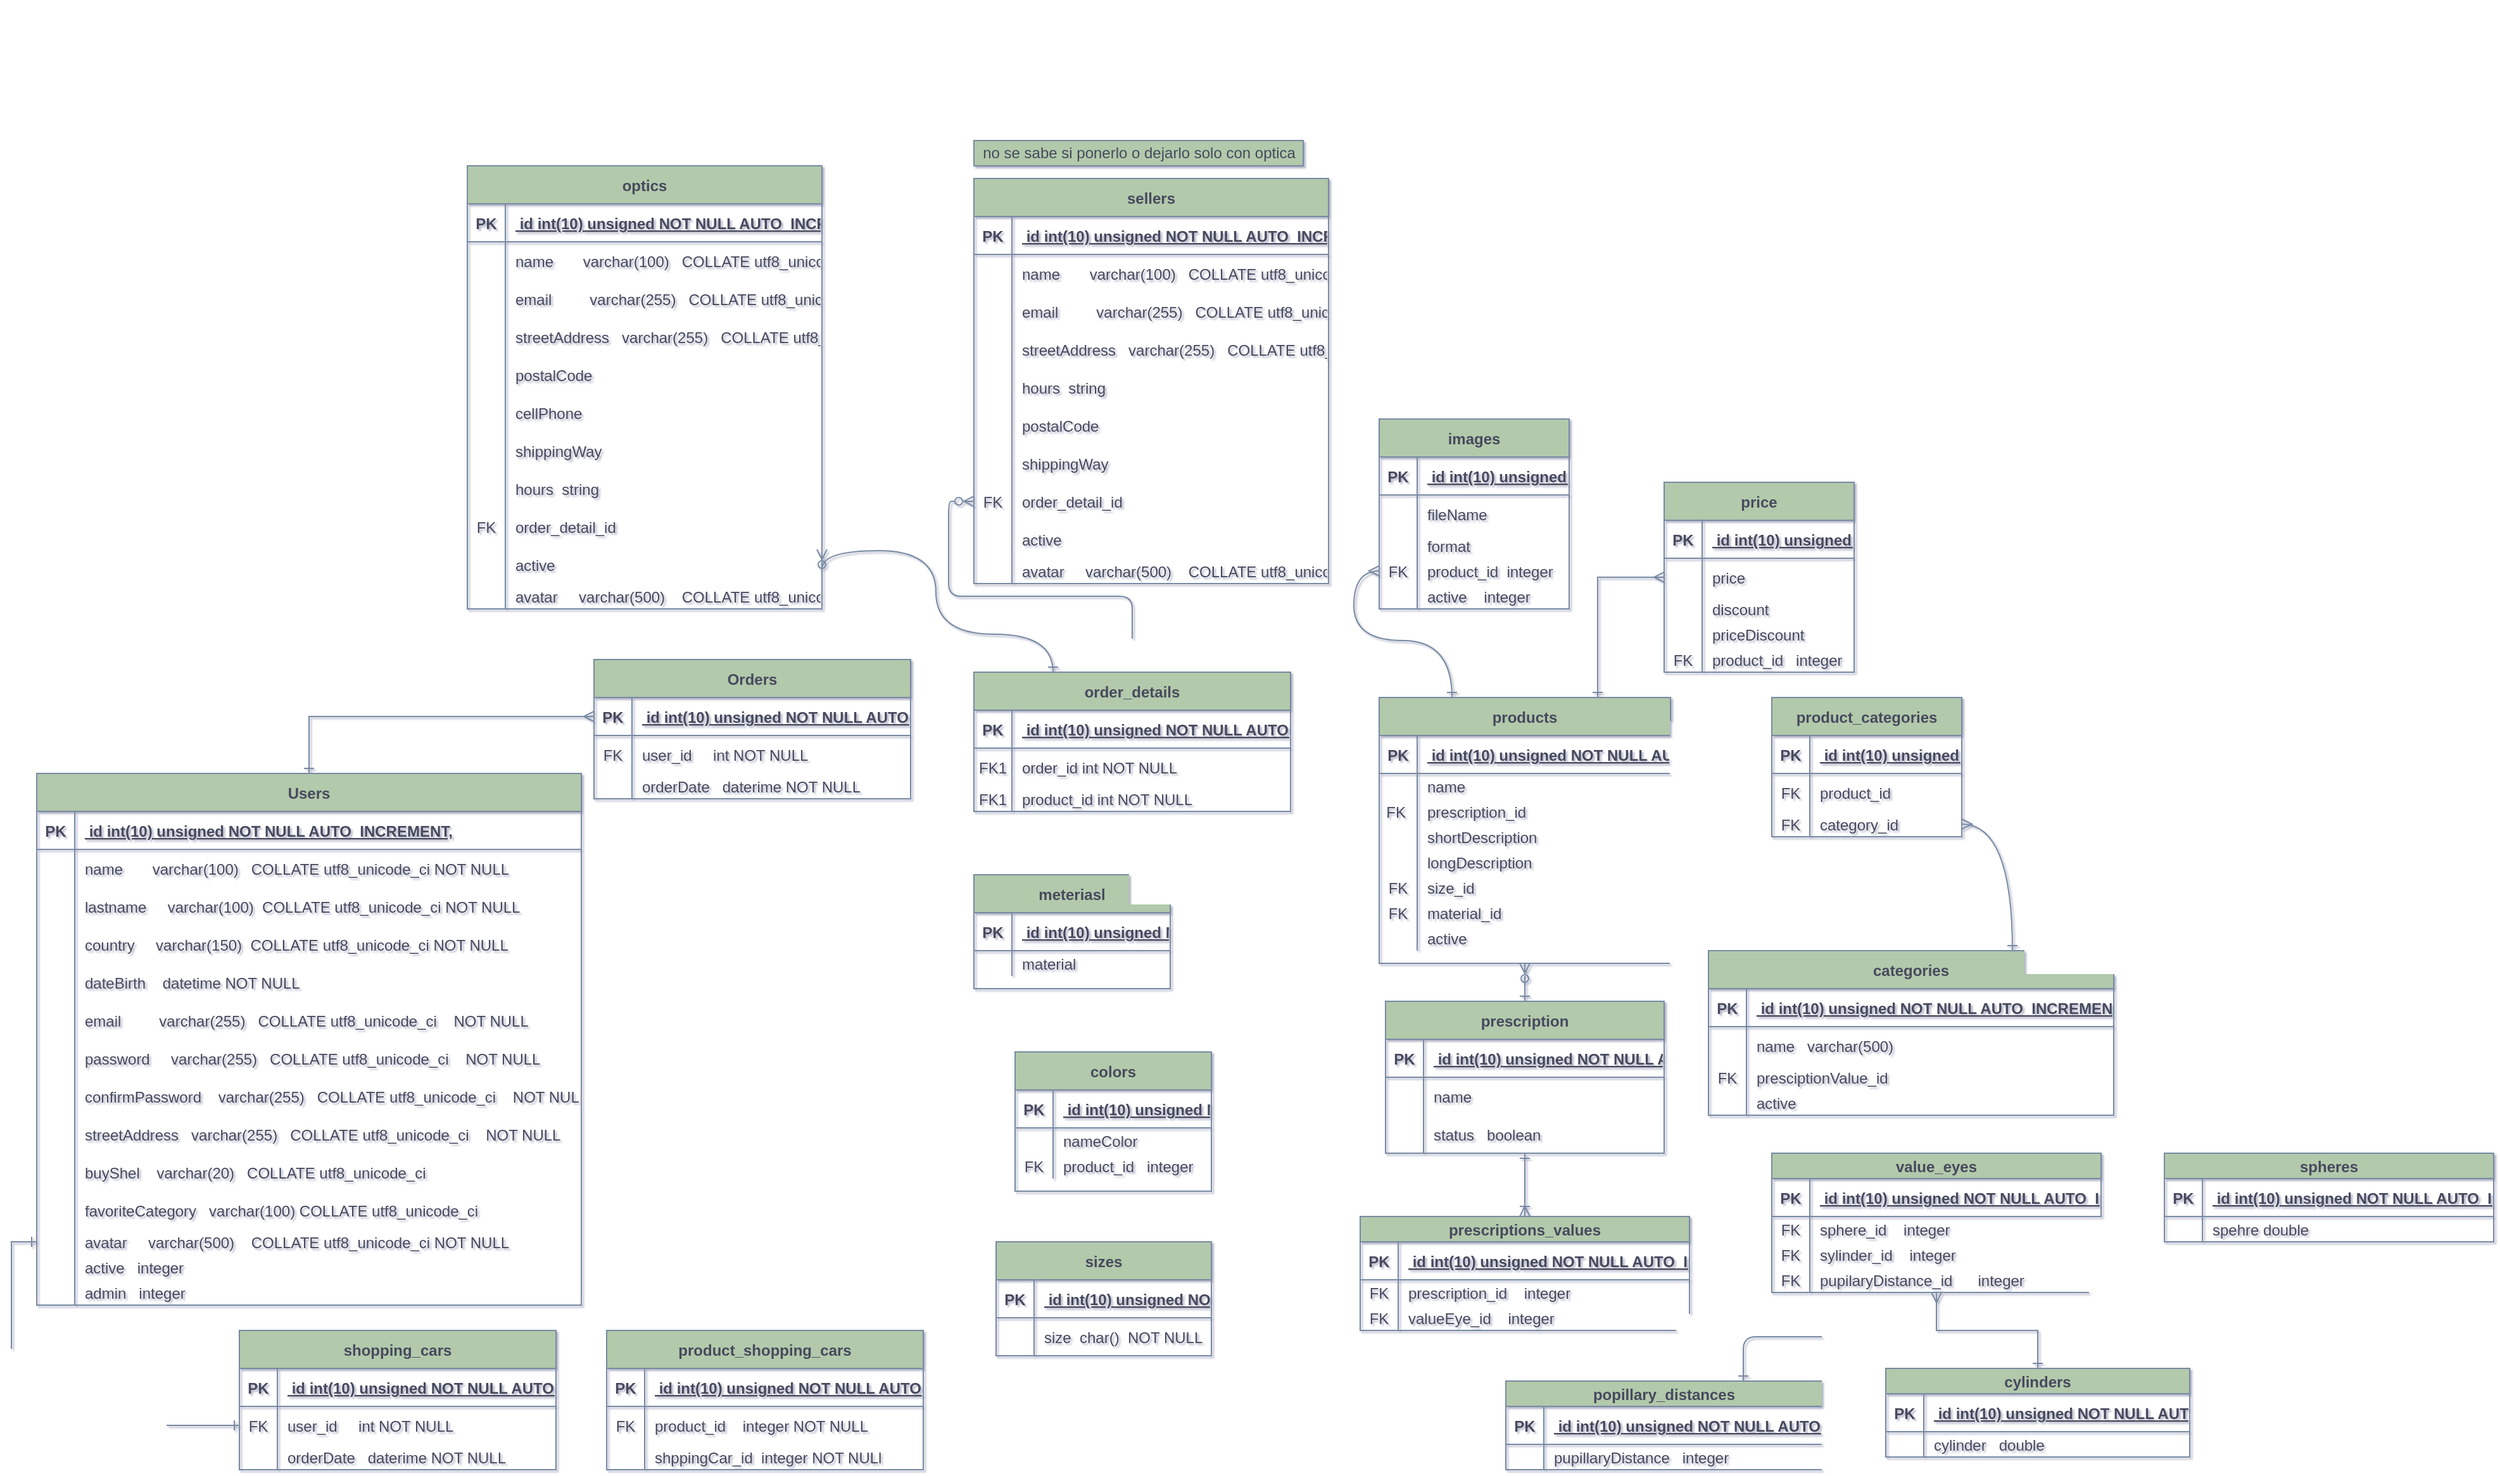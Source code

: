 <mxfile version="16.5.6" type="device"><diagram id="R2lEEEUBdFMjLlhIrx00" name="Page-1"><mxGraphModel dx="2272" dy="1802" grid="1" gridSize="10" guides="1" tooltips="1" connect="1" arrows="1" fold="1" page="1" pageScale="1" pageWidth="850" pageHeight="1100" math="0" shadow="1" extFonts="Permanent Marker^https://fonts.googleapis.com/css?family=Permanent+Marker"><root><mxCell id="0"/><mxCell id="1" parent="0"/><mxCell id="C-vyLk0tnHw3VtMMgP7b-2" value="Orders" style="shape=table;startSize=30;container=1;collapsible=1;childLayout=tableLayout;fixedRows=1;rowLines=0;fontStyle=1;align=center;resizeLast=1;fillColor=#B2C9AB;strokeColor=#788AA3;fontColor=#46495D;" parent="1" vertex="1"><mxGeometry x="190" y="-110" width="250" height="110" as="geometry"/></mxCell><mxCell id="C-vyLk0tnHw3VtMMgP7b-3" value="" style="shape=partialRectangle;collapsible=0;dropTarget=0;pointerEvents=0;fillColor=none;points=[[0,0.5],[1,0.5]];portConstraint=eastwest;top=0;left=0;right=0;bottom=1;strokeColor=#788AA3;fontColor=#46495D;" parent="C-vyLk0tnHw3VtMMgP7b-2" vertex="1"><mxGeometry y="30" width="250" height="30" as="geometry"/></mxCell><mxCell id="C-vyLk0tnHw3VtMMgP7b-4" value="PK" style="shape=partialRectangle;overflow=hidden;connectable=0;fillColor=none;top=0;left=0;bottom=0;right=0;fontStyle=1;strokeColor=#788AA3;fontColor=#46495D;" parent="C-vyLk0tnHw3VtMMgP7b-3" vertex="1"><mxGeometry width="30" height="30" as="geometry"><mxRectangle width="30" height="30" as="alternateBounds"/></mxGeometry></mxCell><mxCell id="C-vyLk0tnHw3VtMMgP7b-5" value=" id int(10) unsigned NOT NULL AUTO_INCREMENT," style="shape=partialRectangle;overflow=hidden;connectable=0;fillColor=none;top=0;left=0;bottom=0;right=0;align=left;spacingLeft=6;fontStyle=5;strokeColor=#788AA3;fontColor=#46495D;" parent="C-vyLk0tnHw3VtMMgP7b-3" vertex="1"><mxGeometry x="30" width="220" height="30" as="geometry"><mxRectangle width="220" height="30" as="alternateBounds"/></mxGeometry></mxCell><mxCell id="C-vyLk0tnHw3VtMMgP7b-6" value="" style="shape=partialRectangle;collapsible=0;dropTarget=0;pointerEvents=0;fillColor=none;points=[[0,0.5],[1,0.5]];portConstraint=eastwest;top=0;left=0;right=0;bottom=0;strokeColor=#788AA3;fontColor=#46495D;" parent="C-vyLk0tnHw3VtMMgP7b-2" vertex="1"><mxGeometry y="60" width="250" height="30" as="geometry"/></mxCell><mxCell id="C-vyLk0tnHw3VtMMgP7b-7" value="FK" style="shape=partialRectangle;overflow=hidden;connectable=0;fillColor=none;top=0;left=0;bottom=0;right=0;strokeColor=#788AA3;fontColor=#46495D;" parent="C-vyLk0tnHw3VtMMgP7b-6" vertex="1"><mxGeometry width="30" height="30" as="geometry"><mxRectangle width="30" height="30" as="alternateBounds"/></mxGeometry></mxCell><mxCell id="C-vyLk0tnHw3VtMMgP7b-8" value="user_id     int NOT NULL" style="shape=partialRectangle;overflow=hidden;connectable=0;fillColor=none;top=0;left=0;bottom=0;right=0;align=left;spacingLeft=6;strokeColor=#788AA3;fontColor=#46495D;" parent="C-vyLk0tnHw3VtMMgP7b-6" vertex="1"><mxGeometry x="30" width="220" height="30" as="geometry"><mxRectangle width="220" height="30" as="alternateBounds"/></mxGeometry></mxCell><mxCell id="C-vyLk0tnHw3VtMMgP7b-9" value="" style="shape=partialRectangle;collapsible=0;dropTarget=0;pointerEvents=0;fillColor=none;points=[[0,0.5],[1,0.5]];portConstraint=eastwest;top=0;left=0;right=0;bottom=0;strokeColor=#788AA3;fontColor=#46495D;" parent="C-vyLk0tnHw3VtMMgP7b-2" vertex="1"><mxGeometry y="90" width="250" height="20" as="geometry"/></mxCell><mxCell id="C-vyLk0tnHw3VtMMgP7b-10" value="" style="shape=partialRectangle;overflow=hidden;connectable=0;fillColor=none;top=0;left=0;bottom=0;right=0;strokeColor=#788AA3;fontColor=#46495D;" parent="C-vyLk0tnHw3VtMMgP7b-9" vertex="1"><mxGeometry width="30" height="20" as="geometry"><mxRectangle width="30" height="20" as="alternateBounds"/></mxGeometry></mxCell><mxCell id="C-vyLk0tnHw3VtMMgP7b-11" value="orderDate   daterime NOT NULL" style="shape=partialRectangle;overflow=hidden;connectable=0;fillColor=none;top=0;left=0;bottom=0;right=0;align=left;spacingLeft=6;strokeColor=#788AA3;fontColor=#46495D;" parent="C-vyLk0tnHw3VtMMgP7b-9" vertex="1"><mxGeometry x="30" width="220" height="20" as="geometry"><mxRectangle width="220" height="20" as="alternateBounds"/></mxGeometry></mxCell><mxCell id="w4KSYX-85NuPYNYa-FRA-147" style="edgeStyle=orthogonalEdgeStyle;curved=1;orthogonalLoop=1;jettySize=auto;html=1;exitX=0.25;exitY=0;exitDx=0;exitDy=0;startArrow=ERone;startFill=0;endArrow=ERzeroToMany;endFill=0;strokeColor=#788AA3;fontColor=#46495D;entryX=1;entryY=0.1;entryDx=0;entryDy=0;entryPerimeter=0;" parent="1" source="C-vyLk0tnHw3VtMMgP7b-13" target="w4KSYX-85NuPYNYa-FRA-113" edge="1"><mxGeometry relative="1" as="geometry"><mxPoint x="380" y="-196" as="targetPoint"/><Array as="points"><mxPoint x="553" y="-130"/><mxPoint x="460" y="-130"/><mxPoint x="460" y="-196"/></Array></mxGeometry></mxCell><mxCell id="C-vyLk0tnHw3VtMMgP7b-13" value="order_details" style="shape=table;startSize=30;container=1;collapsible=1;childLayout=tableLayout;fixedRows=1;rowLines=0;fontStyle=1;align=center;resizeLast=1;fillColor=#B2C9AB;strokeColor=#788AA3;fontColor=#46495D;" parent="1" vertex="1"><mxGeometry x="490" y="-100" width="250" height="110" as="geometry"/></mxCell><mxCell id="C-vyLk0tnHw3VtMMgP7b-14" value="" style="shape=partialRectangle;collapsible=0;dropTarget=0;pointerEvents=0;fillColor=none;points=[[0,0.5],[1,0.5]];portConstraint=eastwest;top=0;left=0;right=0;bottom=1;strokeColor=#788AA3;fontColor=#46495D;" parent="C-vyLk0tnHw3VtMMgP7b-13" vertex="1"><mxGeometry y="30" width="250" height="30" as="geometry"/></mxCell><mxCell id="C-vyLk0tnHw3VtMMgP7b-15" value="PK" style="shape=partialRectangle;overflow=hidden;connectable=0;fillColor=none;top=0;left=0;bottom=0;right=0;fontStyle=1;strokeColor=#788AA3;fontColor=#46495D;" parent="C-vyLk0tnHw3VtMMgP7b-14" vertex="1"><mxGeometry width="30" height="30" as="geometry"><mxRectangle width="30" height="30" as="alternateBounds"/></mxGeometry></mxCell><mxCell id="C-vyLk0tnHw3VtMMgP7b-16" value=" id int(10) unsigned NOT NULL AUTO_INCREMENT," style="shape=partialRectangle;overflow=hidden;connectable=0;fillColor=none;top=0;left=0;bottom=0;right=0;align=left;spacingLeft=6;fontStyle=5;strokeColor=#788AA3;fontColor=#46495D;" parent="C-vyLk0tnHw3VtMMgP7b-14" vertex="1"><mxGeometry x="30" width="220" height="30" as="geometry"><mxRectangle width="220" height="30" as="alternateBounds"/></mxGeometry></mxCell><mxCell id="C-vyLk0tnHw3VtMMgP7b-17" value="" style="shape=partialRectangle;collapsible=0;dropTarget=0;pointerEvents=0;fillColor=none;points=[[0,0.5],[1,0.5]];portConstraint=eastwest;top=0;left=0;right=0;bottom=0;strokeColor=#788AA3;fontColor=#46495D;" parent="C-vyLk0tnHw3VtMMgP7b-13" vertex="1"><mxGeometry y="60" width="250" height="30" as="geometry"/></mxCell><mxCell id="C-vyLk0tnHw3VtMMgP7b-18" value="FK1" style="shape=partialRectangle;overflow=hidden;connectable=0;fillColor=none;top=0;left=0;bottom=0;right=0;strokeColor=#788AA3;fontColor=#46495D;" parent="C-vyLk0tnHw3VtMMgP7b-17" vertex="1"><mxGeometry width="30" height="30" as="geometry"><mxRectangle width="30" height="30" as="alternateBounds"/></mxGeometry></mxCell><mxCell id="C-vyLk0tnHw3VtMMgP7b-19" value="order_id int NOT NULL" style="shape=partialRectangle;overflow=hidden;connectable=0;fillColor=none;top=0;left=0;bottom=0;right=0;align=left;spacingLeft=6;strokeColor=#788AA3;fontColor=#46495D;" parent="C-vyLk0tnHw3VtMMgP7b-17" vertex="1"><mxGeometry x="30" width="220" height="30" as="geometry"><mxRectangle width="220" height="30" as="alternateBounds"/></mxGeometry></mxCell><mxCell id="C-vyLk0tnHw3VtMMgP7b-20" value="" style="shape=partialRectangle;collapsible=0;dropTarget=0;pointerEvents=0;fillColor=none;points=[[0,0.5],[1,0.5]];portConstraint=eastwest;top=0;left=0;right=0;bottom=0;strokeColor=#788AA3;fontColor=#46495D;" parent="C-vyLk0tnHw3VtMMgP7b-13" vertex="1"><mxGeometry y="90" width="250" height="20" as="geometry"/></mxCell><mxCell id="C-vyLk0tnHw3VtMMgP7b-21" value="FK1" style="shape=partialRectangle;overflow=hidden;connectable=0;fillColor=none;top=0;left=0;bottom=0;right=0;strokeColor=#788AA3;fontColor=#46495D;" parent="C-vyLk0tnHw3VtMMgP7b-20" vertex="1"><mxGeometry width="30" height="20" as="geometry"><mxRectangle width="30" height="20" as="alternateBounds"/></mxGeometry></mxCell><mxCell id="C-vyLk0tnHw3VtMMgP7b-22" value="product_id int NOT NULL" style="shape=partialRectangle;overflow=hidden;connectable=0;fillColor=none;top=0;left=0;bottom=0;right=0;align=left;spacingLeft=6;strokeColor=#788AA3;fontColor=#46495D;" parent="C-vyLk0tnHw3VtMMgP7b-20" vertex="1"><mxGeometry x="30" width="220" height="20" as="geometry"><mxRectangle width="220" height="20" as="alternateBounds"/></mxGeometry></mxCell><mxCell id="C-vyLk0tnHw3VtMMgP7b-23" value="Users" style="shape=table;startSize=30;container=1;collapsible=1;childLayout=tableLayout;fixedRows=1;rowLines=0;fontStyle=1;align=center;resizeLast=1;fillColor=#B2C9AB;strokeColor=#788AA3;fontColor=#46495D;" parent="1" vertex="1"><mxGeometry x="-250" y="-20" width="430" height="420" as="geometry"/></mxCell><mxCell id="C-vyLk0tnHw3VtMMgP7b-24" value="" style="shape=partialRectangle;collapsible=0;dropTarget=0;pointerEvents=0;fillColor=none;points=[[0,0.5],[1,0.5]];portConstraint=eastwest;top=0;left=0;right=0;bottom=1;strokeColor=#788AA3;fontColor=#46495D;" parent="C-vyLk0tnHw3VtMMgP7b-23" vertex="1"><mxGeometry y="30" width="430" height="30" as="geometry"/></mxCell><mxCell id="C-vyLk0tnHw3VtMMgP7b-25" value="PK" style="shape=partialRectangle;overflow=hidden;connectable=0;fillColor=none;top=0;left=0;bottom=0;right=0;fontStyle=1;strokeColor=#788AA3;fontColor=#46495D;" parent="C-vyLk0tnHw3VtMMgP7b-24" vertex="1"><mxGeometry width="30" height="30" as="geometry"><mxRectangle width="30" height="30" as="alternateBounds"/></mxGeometry></mxCell><mxCell id="C-vyLk0tnHw3VtMMgP7b-26" value=" id int(10) unsigned NOT NULL AUTO_INCREMENT," style="shape=partialRectangle;overflow=hidden;connectable=0;fillColor=none;top=0;left=0;bottom=0;right=0;align=left;spacingLeft=6;fontStyle=5;strokeColor=#788AA3;fontColor=#46495D;" parent="C-vyLk0tnHw3VtMMgP7b-24" vertex="1"><mxGeometry x="30" width="400" height="30" as="geometry"><mxRectangle width="400" height="30" as="alternateBounds"/></mxGeometry></mxCell><mxCell id="C-vyLk0tnHw3VtMMgP7b-27" value="" style="shape=partialRectangle;collapsible=0;dropTarget=0;pointerEvents=0;fillColor=none;points=[[0,0.5],[1,0.5]];portConstraint=eastwest;top=0;left=0;right=0;bottom=0;strokeColor=#788AA3;fontColor=#46495D;" parent="C-vyLk0tnHw3VtMMgP7b-23" vertex="1"><mxGeometry y="60" width="430" height="30" as="geometry"/></mxCell><mxCell id="C-vyLk0tnHw3VtMMgP7b-28" value="" style="shape=partialRectangle;overflow=hidden;connectable=0;fillColor=none;top=0;left=0;bottom=0;right=0;strokeColor=#788AA3;fontColor=#46495D;" parent="C-vyLk0tnHw3VtMMgP7b-27" vertex="1"><mxGeometry width="30" height="30" as="geometry"><mxRectangle width="30" height="30" as="alternateBounds"/></mxGeometry></mxCell><mxCell id="C-vyLk0tnHw3VtMMgP7b-29" value="name       varchar(100)   COLLATE utf8_unicode_ci NOT NULL" style="shape=partialRectangle;overflow=hidden;connectable=0;fillColor=none;top=0;left=0;bottom=0;right=0;align=left;spacingLeft=6;fontStyle=0;strokeColor=#788AA3;fontColor=#46495D;" parent="C-vyLk0tnHw3VtMMgP7b-27" vertex="1"><mxGeometry x="30" width="400" height="30" as="geometry"><mxRectangle width="400" height="30" as="alternateBounds"/></mxGeometry></mxCell><mxCell id="j6EGx7rcbG2TV5nl7s5W-1" style="shape=partialRectangle;collapsible=0;dropTarget=0;pointerEvents=0;fillColor=none;points=[[0,0.5],[1,0.5]];portConstraint=eastwest;top=0;left=0;right=0;bottom=0;strokeColor=#788AA3;fontColor=#46495D;" parent="C-vyLk0tnHw3VtMMgP7b-23" vertex="1"><mxGeometry y="90" width="430" height="30" as="geometry"/></mxCell><mxCell id="j6EGx7rcbG2TV5nl7s5W-2" style="shape=partialRectangle;overflow=hidden;connectable=0;fillColor=none;top=0;left=0;bottom=0;right=0;strokeColor=#788AA3;fontColor=#46495D;" parent="j6EGx7rcbG2TV5nl7s5W-1" vertex="1"><mxGeometry width="30" height="30" as="geometry"><mxRectangle width="30" height="30" as="alternateBounds"/></mxGeometry></mxCell><mxCell id="j6EGx7rcbG2TV5nl7s5W-3" value="lastname     varchar(100)  COLLATE utf8_unicode_ci NOT NULL" style="shape=partialRectangle;overflow=hidden;connectable=0;fillColor=none;top=0;left=0;bottom=0;right=0;align=left;spacingLeft=6;strokeColor=#788AA3;fontColor=#46495D;" parent="j6EGx7rcbG2TV5nl7s5W-1" vertex="1"><mxGeometry x="30" width="400" height="30" as="geometry"><mxRectangle width="400" height="30" as="alternateBounds"/></mxGeometry></mxCell><mxCell id="j6EGx7rcbG2TV5nl7s5W-13" style="shape=partialRectangle;collapsible=0;dropTarget=0;pointerEvents=0;fillColor=none;points=[[0,0.5],[1,0.5]];portConstraint=eastwest;top=0;left=0;right=0;bottom=0;strokeColor=#788AA3;fontColor=#46495D;" parent="C-vyLk0tnHw3VtMMgP7b-23" vertex="1"><mxGeometry y="120" width="430" height="30" as="geometry"/></mxCell><mxCell id="j6EGx7rcbG2TV5nl7s5W-14" style="shape=partialRectangle;overflow=hidden;connectable=0;fillColor=none;top=0;left=0;bottom=0;right=0;strokeColor=#788AA3;fontColor=#46495D;" parent="j6EGx7rcbG2TV5nl7s5W-13" vertex="1"><mxGeometry width="30" height="30" as="geometry"><mxRectangle width="30" height="30" as="alternateBounds"/></mxGeometry></mxCell><mxCell id="j6EGx7rcbG2TV5nl7s5W-15" value="country     varchar(150)  COLLATE utf8_unicode_ci NOT NULL" style="shape=partialRectangle;overflow=hidden;connectable=0;fillColor=none;top=0;left=0;bottom=0;right=0;align=left;spacingLeft=6;strokeColor=#788AA3;fontColor=#46495D;" parent="j6EGx7rcbG2TV5nl7s5W-13" vertex="1"><mxGeometry x="30" width="400" height="30" as="geometry"><mxRectangle width="400" height="30" as="alternateBounds"/></mxGeometry></mxCell><mxCell id="j6EGx7rcbG2TV5nl7s5W-10" style="shape=partialRectangle;collapsible=0;dropTarget=0;pointerEvents=0;fillColor=none;points=[[0,0.5],[1,0.5]];portConstraint=eastwest;top=0;left=0;right=0;bottom=0;strokeColor=#788AA3;fontColor=#46495D;" parent="C-vyLk0tnHw3VtMMgP7b-23" vertex="1"><mxGeometry y="150" width="430" height="30" as="geometry"/></mxCell><mxCell id="j6EGx7rcbG2TV5nl7s5W-11" style="shape=partialRectangle;overflow=hidden;connectable=0;fillColor=none;top=0;left=0;bottom=0;right=0;strokeColor=#788AA3;fontColor=#46495D;" parent="j6EGx7rcbG2TV5nl7s5W-10" vertex="1"><mxGeometry width="30" height="30" as="geometry"><mxRectangle width="30" height="30" as="alternateBounds"/></mxGeometry></mxCell><mxCell id="j6EGx7rcbG2TV5nl7s5W-12" value="dateBirth    datetime NOT NULL" style="shape=partialRectangle;overflow=hidden;connectable=0;fillColor=none;top=0;left=0;bottom=0;right=0;align=left;spacingLeft=6;strokeColor=#788AA3;fontColor=#46495D;" parent="j6EGx7rcbG2TV5nl7s5W-10" vertex="1"><mxGeometry x="30" width="400" height="30" as="geometry"><mxRectangle width="400" height="30" as="alternateBounds"/></mxGeometry></mxCell><mxCell id="j6EGx7rcbG2TV5nl7s5W-7" style="shape=partialRectangle;collapsible=0;dropTarget=0;pointerEvents=0;fillColor=none;points=[[0,0.5],[1,0.5]];portConstraint=eastwest;top=0;left=0;right=0;bottom=0;strokeColor=#788AA3;fontColor=#46495D;" parent="C-vyLk0tnHw3VtMMgP7b-23" vertex="1"><mxGeometry y="180" width="430" height="30" as="geometry"/></mxCell><mxCell id="j6EGx7rcbG2TV5nl7s5W-8" style="shape=partialRectangle;overflow=hidden;connectable=0;fillColor=none;top=0;left=0;bottom=0;right=0;strokeColor=#788AA3;fontColor=#46495D;" parent="j6EGx7rcbG2TV5nl7s5W-7" vertex="1"><mxGeometry width="30" height="30" as="geometry"><mxRectangle width="30" height="30" as="alternateBounds"/></mxGeometry></mxCell><mxCell id="j6EGx7rcbG2TV5nl7s5W-9" value="email         varchar(255)   COLLATE utf8_unicode_ci    NOT NULL" style="shape=partialRectangle;overflow=hidden;connectable=0;fillColor=none;top=0;left=0;bottom=0;right=0;align=left;spacingLeft=6;strokeColor=#788AA3;fontColor=#46495D;" parent="j6EGx7rcbG2TV5nl7s5W-7" vertex="1"><mxGeometry x="30" width="400" height="30" as="geometry"><mxRectangle width="400" height="30" as="alternateBounds"/></mxGeometry></mxCell><mxCell id="j6EGx7rcbG2TV5nl7s5W-4" style="shape=partialRectangle;collapsible=0;dropTarget=0;pointerEvents=0;fillColor=none;points=[[0,0.5],[1,0.5]];portConstraint=eastwest;top=0;left=0;right=0;bottom=0;strokeColor=#788AA3;fontColor=#46495D;" parent="C-vyLk0tnHw3VtMMgP7b-23" vertex="1"><mxGeometry y="210" width="430" height="30" as="geometry"/></mxCell><mxCell id="j6EGx7rcbG2TV5nl7s5W-5" style="shape=partialRectangle;overflow=hidden;connectable=0;fillColor=none;top=0;left=0;bottom=0;right=0;strokeColor=#788AA3;fontColor=#46495D;" parent="j6EGx7rcbG2TV5nl7s5W-4" vertex="1"><mxGeometry width="30" height="30" as="geometry"><mxRectangle width="30" height="30" as="alternateBounds"/></mxGeometry></mxCell><mxCell id="j6EGx7rcbG2TV5nl7s5W-6" value="password     varchar(255)   COLLATE utf8_unicode_ci    NOT NULL" style="shape=partialRectangle;overflow=hidden;connectable=0;fillColor=none;top=0;left=0;bottom=0;right=0;align=left;spacingLeft=6;strokeColor=#788AA3;fontColor=#46495D;" parent="j6EGx7rcbG2TV5nl7s5W-4" vertex="1"><mxGeometry x="30" width="400" height="30" as="geometry"><mxRectangle width="400" height="30" as="alternateBounds"/></mxGeometry></mxCell><mxCell id="j6EGx7rcbG2TV5nl7s5W-22" style="shape=partialRectangle;collapsible=0;dropTarget=0;pointerEvents=0;fillColor=none;points=[[0,0.5],[1,0.5]];portConstraint=eastwest;top=0;left=0;right=0;bottom=0;strokeColor=#788AA3;fontColor=#46495D;" parent="C-vyLk0tnHw3VtMMgP7b-23" vertex="1"><mxGeometry y="240" width="430" height="30" as="geometry"/></mxCell><mxCell id="j6EGx7rcbG2TV5nl7s5W-23" style="shape=partialRectangle;overflow=hidden;connectable=0;fillColor=none;top=0;left=0;bottom=0;right=0;strokeColor=#788AA3;fontColor=#46495D;" parent="j6EGx7rcbG2TV5nl7s5W-22" vertex="1"><mxGeometry width="30" height="30" as="geometry"><mxRectangle width="30" height="30" as="alternateBounds"/></mxGeometry></mxCell><mxCell id="j6EGx7rcbG2TV5nl7s5W-24" value="confirmPassword    varchar(255)   COLLATE utf8_unicode_ci    NOT NULL" style="shape=partialRectangle;overflow=hidden;connectable=0;fillColor=none;top=0;left=0;bottom=0;right=0;align=left;spacingLeft=6;strokeColor=#788AA3;fontColor=#46495D;" parent="j6EGx7rcbG2TV5nl7s5W-22" vertex="1"><mxGeometry x="30" width="400" height="30" as="geometry"><mxRectangle width="400" height="30" as="alternateBounds"/></mxGeometry></mxCell><mxCell id="j6EGx7rcbG2TV5nl7s5W-19" style="shape=partialRectangle;collapsible=0;dropTarget=0;pointerEvents=0;fillColor=none;points=[[0,0.5],[1,0.5]];portConstraint=eastwest;top=0;left=0;right=0;bottom=0;strokeColor=#788AA3;fontColor=#46495D;" parent="C-vyLk0tnHw3VtMMgP7b-23" vertex="1"><mxGeometry y="270" width="430" height="30" as="geometry"/></mxCell><mxCell id="j6EGx7rcbG2TV5nl7s5W-20" style="shape=partialRectangle;overflow=hidden;connectable=0;fillColor=none;top=0;left=0;bottom=0;right=0;strokeColor=#788AA3;fontColor=#46495D;" parent="j6EGx7rcbG2TV5nl7s5W-19" vertex="1"><mxGeometry width="30" height="30" as="geometry"><mxRectangle width="30" height="30" as="alternateBounds"/></mxGeometry></mxCell><mxCell id="j6EGx7rcbG2TV5nl7s5W-21" value="streetAddress   varchar(255)   COLLATE utf8_unicode_ci    NOT NULL" style="shape=partialRectangle;overflow=hidden;connectable=0;fillColor=none;top=0;left=0;bottom=0;right=0;align=left;spacingLeft=6;strokeColor=#788AA3;fontColor=#46495D;" parent="j6EGx7rcbG2TV5nl7s5W-19" vertex="1"><mxGeometry x="30" width="400" height="30" as="geometry"><mxRectangle width="400" height="30" as="alternateBounds"/></mxGeometry></mxCell><mxCell id="j6EGx7rcbG2TV5nl7s5W-16" style="shape=partialRectangle;collapsible=0;dropTarget=0;pointerEvents=0;fillColor=none;points=[[0,0.5],[1,0.5]];portConstraint=eastwest;top=0;left=0;right=0;bottom=0;strokeColor=#788AA3;fontColor=#46495D;" parent="C-vyLk0tnHw3VtMMgP7b-23" vertex="1"><mxGeometry y="300" width="430" height="30" as="geometry"/></mxCell><mxCell id="j6EGx7rcbG2TV5nl7s5W-17" style="shape=partialRectangle;overflow=hidden;connectable=0;fillColor=none;top=0;left=0;bottom=0;right=0;strokeColor=#788AA3;fontColor=#46495D;" parent="j6EGx7rcbG2TV5nl7s5W-16" vertex="1"><mxGeometry width="30" height="30" as="geometry"><mxRectangle width="30" height="30" as="alternateBounds"/></mxGeometry></mxCell><mxCell id="j6EGx7rcbG2TV5nl7s5W-18" value="buyShel    varchar(20)   COLLATE utf8_unicode_ci    " style="shape=partialRectangle;overflow=hidden;connectable=0;fillColor=none;top=0;left=0;bottom=0;right=0;align=left;spacingLeft=6;strokeColor=#788AA3;fontColor=#46495D;" parent="j6EGx7rcbG2TV5nl7s5W-16" vertex="1"><mxGeometry x="30" width="400" height="30" as="geometry"><mxRectangle width="400" height="30" as="alternateBounds"/></mxGeometry></mxCell><mxCell id="j6EGx7rcbG2TV5nl7s5W-25" style="shape=partialRectangle;collapsible=0;dropTarget=0;pointerEvents=0;fillColor=none;points=[[0,0.5],[1,0.5]];portConstraint=eastwest;top=0;left=0;right=0;bottom=0;strokeColor=#788AA3;fontColor=#46495D;" parent="C-vyLk0tnHw3VtMMgP7b-23" vertex="1"><mxGeometry y="330" width="430" height="30" as="geometry"/></mxCell><mxCell id="j6EGx7rcbG2TV5nl7s5W-26" style="shape=partialRectangle;overflow=hidden;connectable=0;fillColor=none;top=0;left=0;bottom=0;right=0;strokeColor=#788AA3;fontColor=#46495D;" parent="j6EGx7rcbG2TV5nl7s5W-25" vertex="1"><mxGeometry width="30" height="30" as="geometry"><mxRectangle width="30" height="30" as="alternateBounds"/></mxGeometry></mxCell><mxCell id="j6EGx7rcbG2TV5nl7s5W-27" value="favoriteCategory   varchar(100) COLLATE utf8_unicode_ci  " style="shape=partialRectangle;overflow=hidden;connectable=0;fillColor=none;top=0;left=0;bottom=0;right=0;align=left;spacingLeft=6;strokeColor=#788AA3;fontColor=#46495D;" parent="j6EGx7rcbG2TV5nl7s5W-25" vertex="1"><mxGeometry x="30" width="400" height="30" as="geometry"><mxRectangle width="400" height="30" as="alternateBounds"/></mxGeometry></mxCell><mxCell id="j6EGx7rcbG2TV5nl7s5W-28" style="shape=partialRectangle;collapsible=0;dropTarget=0;pointerEvents=0;fillColor=none;points=[[0,0.5],[1,0.5]];portConstraint=eastwest;top=0;left=0;right=0;bottom=0;strokeColor=#788AA3;fontColor=#46495D;" parent="C-vyLk0tnHw3VtMMgP7b-23" vertex="1"><mxGeometry y="360" width="430" height="20" as="geometry"/></mxCell><mxCell id="j6EGx7rcbG2TV5nl7s5W-29" style="shape=partialRectangle;overflow=hidden;connectable=0;fillColor=none;top=0;left=0;bottom=0;right=0;strokeColor=#788AA3;fontColor=#46495D;" parent="j6EGx7rcbG2TV5nl7s5W-28" vertex="1"><mxGeometry width="30" height="20" as="geometry"><mxRectangle width="30" height="20" as="alternateBounds"/></mxGeometry></mxCell><mxCell id="j6EGx7rcbG2TV5nl7s5W-30" value="avatar     varchar(500)    COLLATE utf8_unicode_ci NOT NULL" style="shape=partialRectangle;overflow=hidden;connectable=0;fillColor=none;top=0;left=0;bottom=0;right=0;align=left;spacingLeft=6;strokeColor=#788AA3;fontColor=#46495D;" parent="j6EGx7rcbG2TV5nl7s5W-28" vertex="1"><mxGeometry x="30" width="400" height="20" as="geometry"><mxRectangle width="400" height="20" as="alternateBounds"/></mxGeometry></mxCell><mxCell id="YluiDkyQ_HRhjK0Vm03d-7" style="shape=partialRectangle;collapsible=0;dropTarget=0;pointerEvents=0;fillColor=none;points=[[0,0.5],[1,0.5]];portConstraint=eastwest;top=0;left=0;right=0;bottom=0;strokeColor=#788AA3;fontColor=#46495D;" parent="C-vyLk0tnHw3VtMMgP7b-23" vertex="1"><mxGeometry y="380" width="430" height="20" as="geometry"/></mxCell><mxCell id="YluiDkyQ_HRhjK0Vm03d-8" style="shape=partialRectangle;overflow=hidden;connectable=0;fillColor=none;top=0;left=0;bottom=0;right=0;strokeColor=#788AA3;fontColor=#46495D;" parent="YluiDkyQ_HRhjK0Vm03d-7" vertex="1"><mxGeometry width="30" height="20" as="geometry"><mxRectangle width="30" height="20" as="alternateBounds"/></mxGeometry></mxCell><mxCell id="YluiDkyQ_HRhjK0Vm03d-9" value="active   integer" style="shape=partialRectangle;overflow=hidden;connectable=0;fillColor=none;top=0;left=0;bottom=0;right=0;align=left;spacingLeft=6;strokeColor=#788AA3;fontColor=#46495D;" parent="YluiDkyQ_HRhjK0Vm03d-7" vertex="1"><mxGeometry x="30" width="400" height="20" as="geometry"><mxRectangle width="400" height="20" as="alternateBounds"/></mxGeometry></mxCell><mxCell id="G05aW-R7HtyEZ_PHNWEd-7" style="shape=partialRectangle;collapsible=0;dropTarget=0;pointerEvents=0;fillColor=none;points=[[0,0.5],[1,0.5]];portConstraint=eastwest;top=0;left=0;right=0;bottom=0;strokeColor=#788AA3;fontColor=#46495D;" parent="C-vyLk0tnHw3VtMMgP7b-23" vertex="1"><mxGeometry y="400" width="430" height="20" as="geometry"/></mxCell><mxCell id="G05aW-R7HtyEZ_PHNWEd-8" style="shape=partialRectangle;overflow=hidden;connectable=0;fillColor=none;top=0;left=0;bottom=0;right=0;strokeColor=#788AA3;fontColor=#46495D;" parent="G05aW-R7HtyEZ_PHNWEd-7" vertex="1"><mxGeometry width="30" height="20" as="geometry"><mxRectangle width="30" height="20" as="alternateBounds"/></mxGeometry></mxCell><mxCell id="G05aW-R7HtyEZ_PHNWEd-9" value="admin   integer" style="shape=partialRectangle;overflow=hidden;connectable=0;fillColor=none;top=0;left=0;bottom=0;right=0;align=left;spacingLeft=6;strokeColor=#788AA3;fontColor=#46495D;" parent="G05aW-R7HtyEZ_PHNWEd-7" vertex="1"><mxGeometry x="30" width="400" height="20" as="geometry"><mxRectangle width="400" height="20" as="alternateBounds"/></mxGeometry></mxCell><mxCell id="Yl3wOyM_eMPyHnh36iiC-426" style="edgeStyle=orthogonalEdgeStyle;rounded=0;orthogonalLoop=1;jettySize=auto;html=1;exitX=0.75;exitY=0;exitDx=0;exitDy=0;startArrow=ERone;startFill=0;endArrow=ERmany;endFill=0;entryX=0;entryY=0.5;entryDx=0;entryDy=0;strokeColor=#788AA3;fontColor=#46495D;" parent="1" source="j6EGx7rcbG2TV5nl7s5W-38" target="Yl3wOyM_eMPyHnh36iiC-431" edge="1"><mxGeometry relative="1" as="geometry"><mxPoint x="1050" y="-180" as="targetPoint"/></mxGeometry></mxCell><mxCell id="w4KSYX-85NuPYNYa-FRA-3" style="edgeStyle=orthogonalEdgeStyle;curved=1;orthogonalLoop=1;jettySize=auto;html=1;exitX=0.25;exitY=0;exitDx=0;exitDy=0;startArrow=ERone;startFill=0;endArrow=ERmany;endFill=0;entryX=0;entryY=0.5;entryDx=0;entryDy=0;strokeColor=#788AA3;fontColor=#46495D;" parent="1" source="j6EGx7rcbG2TV5nl7s5W-38" target="w4KSYX-85NuPYNYa-FRA-17" edge="1"><mxGeometry relative="1" as="geometry"><mxPoint x="873" y="-160" as="targetPoint"/></mxGeometry></mxCell><mxCell id="j6EGx7rcbG2TV5nl7s5W-38" value="products" style="shape=table;startSize=30;container=1;collapsible=1;childLayout=tableLayout;fixedRows=1;rowLines=0;fontStyle=1;align=center;resizeLast=1;fillColor=#B2C9AB;strokeColor=#788AA3;fontColor=#46495D;" parent="1" vertex="1"><mxGeometry x="810" y="-80" width="230" height="210" as="geometry"/></mxCell><mxCell id="j6EGx7rcbG2TV5nl7s5W-39" value="" style="shape=partialRectangle;collapsible=0;dropTarget=0;pointerEvents=0;fillColor=none;points=[[0,0.5],[1,0.5]];portConstraint=eastwest;top=0;left=0;right=0;bottom=1;strokeColor=#788AA3;fontColor=#46495D;" parent="j6EGx7rcbG2TV5nl7s5W-38" vertex="1"><mxGeometry y="30" width="230" height="30" as="geometry"/></mxCell><mxCell id="j6EGx7rcbG2TV5nl7s5W-40" value="PK" style="shape=partialRectangle;overflow=hidden;connectable=0;fillColor=none;top=0;left=0;bottom=0;right=0;fontStyle=1;strokeColor=#788AA3;fontColor=#46495D;" parent="j6EGx7rcbG2TV5nl7s5W-39" vertex="1"><mxGeometry width="30" height="30" as="geometry"><mxRectangle width="30" height="30" as="alternateBounds"/></mxGeometry></mxCell><mxCell id="j6EGx7rcbG2TV5nl7s5W-41" value=" id int(10) unsigned NOT NULL AUTO_INCREMENT," style="shape=partialRectangle;overflow=hidden;connectable=0;fillColor=none;top=0;left=0;bottom=0;right=0;align=left;spacingLeft=6;fontStyle=5;strokeColor=#788AA3;fontColor=#46495D;" parent="j6EGx7rcbG2TV5nl7s5W-39" vertex="1"><mxGeometry x="30" width="200" height="30" as="geometry"><mxRectangle width="200" height="30" as="alternateBounds"/></mxGeometry></mxCell><mxCell id="j6EGx7rcbG2TV5nl7s5W-221" style="shape=partialRectangle;collapsible=0;dropTarget=0;pointerEvents=0;fillColor=none;points=[[0,0.5],[1,0.5]];portConstraint=eastwest;top=0;left=0;right=0;bottom=0;strokeColor=#788AA3;fontColor=#46495D;" parent="j6EGx7rcbG2TV5nl7s5W-38" vertex="1"><mxGeometry y="60" width="230" height="20" as="geometry"/></mxCell><mxCell id="j6EGx7rcbG2TV5nl7s5W-222" style="shape=partialRectangle;overflow=hidden;connectable=0;fillColor=none;top=0;left=0;bottom=0;right=0;strokeColor=#788AA3;fontColor=#46495D;" parent="j6EGx7rcbG2TV5nl7s5W-221" vertex="1"><mxGeometry width="30" height="20" as="geometry"><mxRectangle width="30" height="20" as="alternateBounds"/></mxGeometry></mxCell><mxCell id="j6EGx7rcbG2TV5nl7s5W-223" value="name" style="shape=partialRectangle;overflow=hidden;connectable=0;fillColor=none;top=0;left=0;bottom=0;right=0;align=left;spacingLeft=6;strokeColor=#788AA3;fontColor=#46495D;" parent="j6EGx7rcbG2TV5nl7s5W-221" vertex="1"><mxGeometry x="30" width="200" height="20" as="geometry"><mxRectangle width="200" height="20" as="alternateBounds"/></mxGeometry></mxCell><mxCell id="j6EGx7rcbG2TV5nl7s5W-45" value="" style="shape=partialRectangle;collapsible=0;dropTarget=0;pointerEvents=0;fillColor=none;points=[[0,0.5],[1,0.5]];portConstraint=eastwest;top=0;left=0;right=0;bottom=0;strokeColor=#788AA3;fontColor=#46495D;" parent="j6EGx7rcbG2TV5nl7s5W-38" vertex="1"><mxGeometry y="80" width="230" height="20" as="geometry"/></mxCell><mxCell id="j6EGx7rcbG2TV5nl7s5W-46" value="FK " style="shape=partialRectangle;overflow=hidden;connectable=0;fillColor=none;top=0;left=0;bottom=0;right=0;strokeColor=#788AA3;fontColor=#46495D;" parent="j6EGx7rcbG2TV5nl7s5W-45" vertex="1"><mxGeometry width="30" height="20" as="geometry"><mxRectangle width="30" height="20" as="alternateBounds"/></mxGeometry></mxCell><mxCell id="j6EGx7rcbG2TV5nl7s5W-47" value="prescription_id" style="shape=partialRectangle;overflow=hidden;connectable=0;fillColor=none;top=0;left=0;bottom=0;right=0;align=left;spacingLeft=6;strokeColor=#788AA3;fontColor=#46495D;" parent="j6EGx7rcbG2TV5nl7s5W-45" vertex="1"><mxGeometry x="30" width="200" height="20" as="geometry"><mxRectangle width="200" height="20" as="alternateBounds"/></mxGeometry></mxCell><mxCell id="Yl3wOyM_eMPyHnh36iiC-416" style="shape=partialRectangle;collapsible=0;dropTarget=0;pointerEvents=0;fillColor=none;points=[[0,0.5],[1,0.5]];portConstraint=eastwest;top=0;left=0;right=0;bottom=0;strokeColor=#788AA3;fontColor=#46495D;" parent="j6EGx7rcbG2TV5nl7s5W-38" vertex="1"><mxGeometry y="100" width="230" height="20" as="geometry"/></mxCell><mxCell id="Yl3wOyM_eMPyHnh36iiC-417" style="shape=partialRectangle;overflow=hidden;connectable=0;fillColor=none;top=0;left=0;bottom=0;right=0;strokeColor=#788AA3;fontColor=#46495D;" parent="Yl3wOyM_eMPyHnh36iiC-416" vertex="1"><mxGeometry width="30" height="20" as="geometry"><mxRectangle width="30" height="20" as="alternateBounds"/></mxGeometry></mxCell><mxCell id="Yl3wOyM_eMPyHnh36iiC-418" value="shortDescription" style="shape=partialRectangle;overflow=hidden;connectable=0;fillColor=none;top=0;left=0;bottom=0;right=0;align=left;spacingLeft=6;strokeColor=#788AA3;fontColor=#46495D;" parent="Yl3wOyM_eMPyHnh36iiC-416" vertex="1"><mxGeometry x="30" width="200" height="20" as="geometry"><mxRectangle width="200" height="20" as="alternateBounds"/></mxGeometry></mxCell><mxCell id="Yl3wOyM_eMPyHnh36iiC-419" style="shape=partialRectangle;collapsible=0;dropTarget=0;pointerEvents=0;fillColor=none;points=[[0,0.5],[1,0.5]];portConstraint=eastwest;top=0;left=0;right=0;bottom=0;strokeColor=#788AA3;fontColor=#46495D;" parent="j6EGx7rcbG2TV5nl7s5W-38" vertex="1"><mxGeometry y="120" width="230" height="20" as="geometry"/></mxCell><mxCell id="Yl3wOyM_eMPyHnh36iiC-420" style="shape=partialRectangle;overflow=hidden;connectable=0;fillColor=none;top=0;left=0;bottom=0;right=0;strokeColor=#788AA3;fontColor=#46495D;" parent="Yl3wOyM_eMPyHnh36iiC-419" vertex="1"><mxGeometry width="30" height="20" as="geometry"><mxRectangle width="30" height="20" as="alternateBounds"/></mxGeometry></mxCell><mxCell id="Yl3wOyM_eMPyHnh36iiC-421" value="longDescription" style="shape=partialRectangle;overflow=hidden;connectable=0;fillColor=none;top=0;left=0;bottom=0;right=0;align=left;spacingLeft=6;strokeColor=#788AA3;fontColor=#46495D;" parent="Yl3wOyM_eMPyHnh36iiC-419" vertex="1"><mxGeometry x="30" width="200" height="20" as="geometry"><mxRectangle width="200" height="20" as="alternateBounds"/></mxGeometry></mxCell><mxCell id="YluiDkyQ_HRhjK0Vm03d-4" style="shape=partialRectangle;collapsible=0;dropTarget=0;pointerEvents=0;fillColor=none;points=[[0,0.5],[1,0.5]];portConstraint=eastwest;top=0;left=0;right=0;bottom=0;strokeColor=#788AA3;fontColor=#46495D;" parent="j6EGx7rcbG2TV5nl7s5W-38" vertex="1"><mxGeometry y="140" width="230" height="20" as="geometry"/></mxCell><mxCell id="YluiDkyQ_HRhjK0Vm03d-5" value="FK" style="shape=partialRectangle;overflow=hidden;connectable=0;fillColor=none;top=0;left=0;bottom=0;right=0;strokeColor=#788AA3;fontColor=#46495D;" parent="YluiDkyQ_HRhjK0Vm03d-4" vertex="1"><mxGeometry width="30" height="20" as="geometry"><mxRectangle width="30" height="20" as="alternateBounds"/></mxGeometry></mxCell><mxCell id="YluiDkyQ_HRhjK0Vm03d-6" value="size_id" style="shape=partialRectangle;overflow=hidden;connectable=0;fillColor=none;top=0;left=0;bottom=0;right=0;align=left;spacingLeft=6;strokeColor=#788AA3;fontColor=#46495D;" parent="YluiDkyQ_HRhjK0Vm03d-4" vertex="1"><mxGeometry x="30" width="200" height="20" as="geometry"><mxRectangle width="200" height="20" as="alternateBounds"/></mxGeometry></mxCell><mxCell id="G05aW-R7HtyEZ_PHNWEd-4" style="shape=partialRectangle;collapsible=0;dropTarget=0;pointerEvents=0;fillColor=none;points=[[0,0.5],[1,0.5]];portConstraint=eastwest;top=0;left=0;right=0;bottom=0;strokeColor=#788AA3;fontColor=#46495D;" parent="j6EGx7rcbG2TV5nl7s5W-38" vertex="1"><mxGeometry y="160" width="230" height="20" as="geometry"/></mxCell><mxCell id="G05aW-R7HtyEZ_PHNWEd-5" value="FK" style="shape=partialRectangle;overflow=hidden;connectable=0;fillColor=none;top=0;left=0;bottom=0;right=0;strokeColor=#788AA3;fontColor=#46495D;" parent="G05aW-R7HtyEZ_PHNWEd-4" vertex="1"><mxGeometry width="30" height="20" as="geometry"><mxRectangle width="30" height="20" as="alternateBounds"/></mxGeometry></mxCell><mxCell id="G05aW-R7HtyEZ_PHNWEd-6" value="material_id" style="shape=partialRectangle;overflow=hidden;connectable=0;fillColor=none;top=0;left=0;bottom=0;right=0;align=left;spacingLeft=6;strokeColor=#788AA3;fontColor=#46495D;" parent="G05aW-R7HtyEZ_PHNWEd-4" vertex="1"><mxGeometry x="30" width="200" height="20" as="geometry"><mxRectangle width="200" height="20" as="alternateBounds"/></mxGeometry></mxCell><mxCell id="w4KSYX-85NuPYNYa-FRA-32" style="shape=partialRectangle;collapsible=0;dropTarget=0;pointerEvents=0;fillColor=none;points=[[0,0.5],[1,0.5]];portConstraint=eastwest;top=0;left=0;right=0;bottom=0;strokeColor=#788AA3;fontColor=#46495D;" parent="j6EGx7rcbG2TV5nl7s5W-38" vertex="1"><mxGeometry y="180" width="230" height="20" as="geometry"/></mxCell><mxCell id="w4KSYX-85NuPYNYa-FRA-33" style="shape=partialRectangle;overflow=hidden;connectable=0;fillColor=none;top=0;left=0;bottom=0;right=0;strokeColor=#788AA3;fontColor=#46495D;" parent="w4KSYX-85NuPYNYa-FRA-32" vertex="1"><mxGeometry width="30" height="20" as="geometry"><mxRectangle width="30" height="20" as="alternateBounds"/></mxGeometry></mxCell><mxCell id="w4KSYX-85NuPYNYa-FRA-34" value="active" style="shape=partialRectangle;overflow=hidden;connectable=0;fillColor=none;top=0;left=0;bottom=0;right=0;align=left;spacingLeft=6;strokeColor=#788AA3;fontColor=#46495D;" parent="w4KSYX-85NuPYNYa-FRA-32" vertex="1"><mxGeometry x="30" width="200" height="20" as="geometry"><mxRectangle width="200" height="20" as="alternateBounds"/></mxGeometry></mxCell><mxCell id="j6EGx7rcbG2TV5nl7s5W-53" value="product_categories" style="shape=table;startSize=30;container=1;collapsible=1;childLayout=tableLayout;fixedRows=1;rowLines=0;fontStyle=1;align=center;resizeLast=1;fillColor=#B2C9AB;strokeColor=#788AA3;fontColor=#46495D;" parent="1" vertex="1"><mxGeometry x="1120" y="-80" width="150" height="110" as="geometry"/></mxCell><mxCell id="j6EGx7rcbG2TV5nl7s5W-54" value="" style="shape=partialRectangle;collapsible=0;dropTarget=0;pointerEvents=0;fillColor=none;points=[[0,0.5],[1,0.5]];portConstraint=eastwest;top=0;left=0;right=0;bottom=1;strokeColor=#788AA3;fontColor=#46495D;" parent="j6EGx7rcbG2TV5nl7s5W-53" vertex="1"><mxGeometry y="30" width="150" height="30" as="geometry"/></mxCell><mxCell id="j6EGx7rcbG2TV5nl7s5W-55" value="PK" style="shape=partialRectangle;overflow=hidden;connectable=0;fillColor=none;top=0;left=0;bottom=0;right=0;fontStyle=1;strokeColor=#788AA3;fontColor=#46495D;" parent="j6EGx7rcbG2TV5nl7s5W-54" vertex="1"><mxGeometry width="30" height="30" as="geometry"><mxRectangle width="30" height="30" as="alternateBounds"/></mxGeometry></mxCell><mxCell id="j6EGx7rcbG2TV5nl7s5W-56" value=" id int(10) unsigned NOT NULL AUTO_INCREMENT," style="shape=partialRectangle;overflow=hidden;connectable=0;fillColor=none;top=0;left=0;bottom=0;right=0;align=left;spacingLeft=6;fontStyle=5;strokeColor=#788AA3;fontColor=#46495D;" parent="j6EGx7rcbG2TV5nl7s5W-54" vertex="1"><mxGeometry x="30" width="120" height="30" as="geometry"><mxRectangle width="120" height="30" as="alternateBounds"/></mxGeometry></mxCell><mxCell id="j6EGx7rcbG2TV5nl7s5W-57" value="" style="shape=partialRectangle;collapsible=0;dropTarget=0;pointerEvents=0;fillColor=none;points=[[0,0.5],[1,0.5]];portConstraint=eastwest;top=0;left=0;right=0;bottom=0;strokeColor=#788AA3;fontColor=#46495D;" parent="j6EGx7rcbG2TV5nl7s5W-53" vertex="1"><mxGeometry y="60" width="150" height="30" as="geometry"/></mxCell><mxCell id="j6EGx7rcbG2TV5nl7s5W-58" value="FK" style="shape=partialRectangle;overflow=hidden;connectable=0;fillColor=none;top=0;left=0;bottom=0;right=0;strokeColor=#788AA3;fontColor=#46495D;" parent="j6EGx7rcbG2TV5nl7s5W-57" vertex="1"><mxGeometry width="30" height="30" as="geometry"><mxRectangle width="30" height="30" as="alternateBounds"/></mxGeometry></mxCell><mxCell id="j6EGx7rcbG2TV5nl7s5W-59" value="product_id" style="shape=partialRectangle;overflow=hidden;connectable=0;fillColor=none;top=0;left=0;bottom=0;right=0;align=left;spacingLeft=6;strokeColor=#788AA3;fontColor=#46495D;" parent="j6EGx7rcbG2TV5nl7s5W-57" vertex="1"><mxGeometry x="30" width="120" height="30" as="geometry"><mxRectangle width="120" height="30" as="alternateBounds"/></mxGeometry></mxCell><mxCell id="j6EGx7rcbG2TV5nl7s5W-60" value="" style="shape=partialRectangle;collapsible=0;dropTarget=0;pointerEvents=0;fillColor=none;points=[[0,0.5],[1,0.5]];portConstraint=eastwest;top=0;left=0;right=0;bottom=0;strokeColor=#788AA3;fontColor=#46495D;" parent="j6EGx7rcbG2TV5nl7s5W-53" vertex="1"><mxGeometry y="90" width="150" height="20" as="geometry"/></mxCell><mxCell id="j6EGx7rcbG2TV5nl7s5W-61" value="FK" style="shape=partialRectangle;overflow=hidden;connectable=0;fillColor=none;top=0;left=0;bottom=0;right=0;strokeColor=#788AA3;fontColor=#46495D;" parent="j6EGx7rcbG2TV5nl7s5W-60" vertex="1"><mxGeometry width="30" height="20" as="geometry"><mxRectangle width="30" height="20" as="alternateBounds"/></mxGeometry></mxCell><mxCell id="j6EGx7rcbG2TV5nl7s5W-62" value="category_id" style="shape=partialRectangle;overflow=hidden;connectable=0;fillColor=none;top=0;left=0;bottom=0;right=0;align=left;spacingLeft=6;strokeColor=#788AA3;fontColor=#46495D;" parent="j6EGx7rcbG2TV5nl7s5W-60" vertex="1"><mxGeometry x="30" width="120" height="20" as="geometry"><mxRectangle width="120" height="20" as="alternateBounds"/></mxGeometry></mxCell><mxCell id="w4KSYX-85NuPYNYa-FRA-4" style="edgeStyle=orthogonalEdgeStyle;curved=1;orthogonalLoop=1;jettySize=auto;html=1;exitX=0.75;exitY=0;exitDx=0;exitDy=0;entryX=1;entryY=0.5;entryDx=0;entryDy=0;startArrow=ERone;startFill=0;endArrow=ERmany;endFill=0;strokeColor=#788AA3;fontColor=#46495D;" parent="1" source="j6EGx7rcbG2TV5nl7s5W-64" target="j6EGx7rcbG2TV5nl7s5W-60" edge="1"><mxGeometry relative="1" as="geometry"/></mxCell><mxCell id="j6EGx7rcbG2TV5nl7s5W-64" value="categories" style="shape=table;startSize=30;container=1;collapsible=1;childLayout=tableLayout;fixedRows=1;rowLines=0;fontStyle=1;align=center;resizeLast=1;fillColor=#B2C9AB;strokeColor=#788AA3;fontColor=#46495D;" parent="1" vertex="1"><mxGeometry x="1070" y="120" width="320" height="130" as="geometry"/></mxCell><mxCell id="j6EGx7rcbG2TV5nl7s5W-65" value="" style="shape=partialRectangle;collapsible=0;dropTarget=0;pointerEvents=0;fillColor=none;points=[[0,0.5],[1,0.5]];portConstraint=eastwest;top=0;left=0;right=0;bottom=1;strokeColor=#788AA3;fontColor=#46495D;" parent="j6EGx7rcbG2TV5nl7s5W-64" vertex="1"><mxGeometry y="30" width="320" height="30" as="geometry"/></mxCell><mxCell id="j6EGx7rcbG2TV5nl7s5W-66" value="PK" style="shape=partialRectangle;overflow=hidden;connectable=0;fillColor=none;top=0;left=0;bottom=0;right=0;fontStyle=1;strokeColor=#788AA3;fontColor=#46495D;" parent="j6EGx7rcbG2TV5nl7s5W-65" vertex="1"><mxGeometry width="30" height="30" as="geometry"><mxRectangle width="30" height="30" as="alternateBounds"/></mxGeometry></mxCell><mxCell id="j6EGx7rcbG2TV5nl7s5W-67" value=" id int(10) unsigned NOT NULL AUTO_INCREMENT," style="shape=partialRectangle;overflow=hidden;connectable=0;fillColor=none;top=0;left=0;bottom=0;right=0;align=left;spacingLeft=6;fontStyle=5;strokeColor=#788AA3;fontColor=#46495D;" parent="j6EGx7rcbG2TV5nl7s5W-65" vertex="1"><mxGeometry x="30" width="290" height="30" as="geometry"><mxRectangle width="290" height="30" as="alternateBounds"/></mxGeometry></mxCell><mxCell id="j6EGx7rcbG2TV5nl7s5W-215" style="shape=partialRectangle;collapsible=0;dropTarget=0;pointerEvents=0;fillColor=none;points=[[0,0.5],[1,0.5]];portConstraint=eastwest;top=0;left=0;right=0;bottom=0;strokeColor=#788AA3;fontColor=#46495D;" parent="j6EGx7rcbG2TV5nl7s5W-64" vertex="1"><mxGeometry y="60" width="320" height="30" as="geometry"/></mxCell><mxCell id="j6EGx7rcbG2TV5nl7s5W-216" style="shape=partialRectangle;overflow=hidden;connectable=0;fillColor=none;top=0;left=0;bottom=0;right=0;strokeColor=#788AA3;fontColor=#46495D;" parent="j6EGx7rcbG2TV5nl7s5W-215" vertex="1"><mxGeometry width="30" height="30" as="geometry"><mxRectangle width="30" height="30" as="alternateBounds"/></mxGeometry></mxCell><mxCell id="j6EGx7rcbG2TV5nl7s5W-217" value="name   varchar(500)" style="shape=partialRectangle;overflow=hidden;connectable=0;fillColor=none;top=0;left=0;bottom=0;right=0;align=left;spacingLeft=6;strokeColor=#788AA3;fontColor=#46495D;" parent="j6EGx7rcbG2TV5nl7s5W-215" vertex="1"><mxGeometry x="30" width="290" height="30" as="geometry"><mxRectangle width="290" height="30" as="alternateBounds"/></mxGeometry></mxCell><mxCell id="j6EGx7rcbG2TV5nl7s5W-71" value="" style="shape=partialRectangle;collapsible=0;dropTarget=0;pointerEvents=0;fillColor=none;points=[[0,0.5],[1,0.5]];portConstraint=eastwest;top=0;left=0;right=0;bottom=0;strokeColor=#788AA3;fontColor=#46495D;" parent="j6EGx7rcbG2TV5nl7s5W-64" vertex="1"><mxGeometry y="90" width="320" height="20" as="geometry"/></mxCell><mxCell id="j6EGx7rcbG2TV5nl7s5W-72" value="FK" style="shape=partialRectangle;overflow=hidden;connectable=0;fillColor=none;top=0;left=0;bottom=0;right=0;strokeColor=#788AA3;fontColor=#46495D;" parent="j6EGx7rcbG2TV5nl7s5W-71" vertex="1"><mxGeometry width="30" height="20" as="geometry"><mxRectangle width="30" height="20" as="alternateBounds"/></mxGeometry></mxCell><mxCell id="j6EGx7rcbG2TV5nl7s5W-73" value="presciptionValue_id" style="shape=partialRectangle;overflow=hidden;connectable=0;fillColor=none;top=0;left=0;bottom=0;right=0;align=left;spacingLeft=6;strokeColor=#788AA3;fontColor=#46495D;" parent="j6EGx7rcbG2TV5nl7s5W-71" vertex="1"><mxGeometry x="30" width="290" height="20" as="geometry"><mxRectangle width="290" height="20" as="alternateBounds"/></mxGeometry></mxCell><mxCell id="w4KSYX-85NuPYNYa-FRA-38" style="shape=partialRectangle;collapsible=0;dropTarget=0;pointerEvents=0;fillColor=none;points=[[0,0.5],[1,0.5]];portConstraint=eastwest;top=0;left=0;right=0;bottom=0;strokeColor=#788AA3;fontColor=#46495D;" parent="j6EGx7rcbG2TV5nl7s5W-64" vertex="1"><mxGeometry y="110" width="320" height="20" as="geometry"/></mxCell><mxCell id="w4KSYX-85NuPYNYa-FRA-39" style="shape=partialRectangle;overflow=hidden;connectable=0;fillColor=none;top=0;left=0;bottom=0;right=0;strokeColor=#788AA3;fontColor=#46495D;" parent="w4KSYX-85NuPYNYa-FRA-38" vertex="1"><mxGeometry width="30" height="20" as="geometry"><mxRectangle width="30" height="20" as="alternateBounds"/></mxGeometry></mxCell><mxCell id="w4KSYX-85NuPYNYa-FRA-40" value="active" style="shape=partialRectangle;overflow=hidden;connectable=0;fillColor=none;top=0;left=0;bottom=0;right=0;align=left;spacingLeft=6;strokeColor=#788AA3;fontColor=#46495D;" parent="w4KSYX-85NuPYNYa-FRA-38" vertex="1"><mxGeometry x="30" width="290" height="20" as="geometry"><mxRectangle width="290" height="20" as="alternateBounds"/></mxGeometry></mxCell><mxCell id="j6EGx7rcbG2TV5nl7s5W-76" style="edgeStyle=orthogonalEdgeStyle;rounded=0;orthogonalLoop=1;jettySize=auto;html=1;startArrow=ERone;startFill=0;endArrow=ERmany;endFill=0;strokeColor=#788AA3;fontColor=#46495D;" parent="1" source="C-vyLk0tnHw3VtMMgP7b-23" target="C-vyLk0tnHw3VtMMgP7b-3" edge="1"><mxGeometry relative="1" as="geometry"/></mxCell><mxCell id="j6EGx7rcbG2TV5nl7s5W-77" style="edgeStyle=orthogonalEdgeStyle;rounded=0;orthogonalLoop=1;jettySize=auto;html=1;exitX=1;exitY=0.5;exitDx=0;exitDy=0;entryX=0;entryY=0.5;entryDx=0;entryDy=0;startArrow=ERone;startFill=0;endArrow=ERmany;endFill=0;strokeColor=#788AA3;fontColor=#46495D;" parent="1" source="C-vyLk0tnHw3VtMMgP7b-3" target="C-vyLk0tnHw3VtMMgP7b-14" edge="1"><mxGeometry relative="1" as="geometry"/></mxCell><mxCell id="j6EGx7rcbG2TV5nl7s5W-82" style="edgeStyle=orthogonalEdgeStyle;rounded=0;orthogonalLoop=1;jettySize=auto;html=1;exitX=0;exitY=0.5;exitDx=0;exitDy=0;startArrow=ERone;startFill=0;endArrow=ERone;endFill=0;entryX=0;entryY=0.5;entryDx=0;entryDy=0;strokeColor=#788AA3;fontColor=#46495D;" parent="1" source="j6EGx7rcbG2TV5nl7s5W-28" target="j6EGx7rcbG2TV5nl7s5W-87" edge="1"><mxGeometry relative="1" as="geometry"><mxPoint x="-270" y="530" as="targetPoint"/></mxGeometry></mxCell><mxCell id="j6EGx7rcbG2TV5nl7s5W-83" value="shopping_cars" style="shape=table;startSize=30;container=1;collapsible=1;childLayout=tableLayout;fixedRows=1;rowLines=0;fontStyle=1;align=center;resizeLast=1;fillColor=#B2C9AB;strokeColor=#788AA3;fontColor=#46495D;" parent="1" vertex="1"><mxGeometry x="-90" y="420" width="250" height="110" as="geometry"/></mxCell><mxCell id="j6EGx7rcbG2TV5nl7s5W-84" value="" style="shape=partialRectangle;collapsible=0;dropTarget=0;pointerEvents=0;fillColor=none;points=[[0,0.5],[1,0.5]];portConstraint=eastwest;top=0;left=0;right=0;bottom=1;strokeColor=#788AA3;fontColor=#46495D;" parent="j6EGx7rcbG2TV5nl7s5W-83" vertex="1"><mxGeometry y="30" width="250" height="30" as="geometry"/></mxCell><mxCell id="j6EGx7rcbG2TV5nl7s5W-85" value="PK" style="shape=partialRectangle;overflow=hidden;connectable=0;fillColor=none;top=0;left=0;bottom=0;right=0;fontStyle=1;strokeColor=#788AA3;fontColor=#46495D;" parent="j6EGx7rcbG2TV5nl7s5W-84" vertex="1"><mxGeometry width="30" height="30" as="geometry"><mxRectangle width="30" height="30" as="alternateBounds"/></mxGeometry></mxCell><mxCell id="j6EGx7rcbG2TV5nl7s5W-86" value=" id int(10) unsigned NOT NULL AUTO_INCREMENT," style="shape=partialRectangle;overflow=hidden;connectable=0;fillColor=none;top=0;left=0;bottom=0;right=0;align=left;spacingLeft=6;fontStyle=5;strokeColor=#788AA3;fontColor=#46495D;" parent="j6EGx7rcbG2TV5nl7s5W-84" vertex="1"><mxGeometry x="30" width="220" height="30" as="geometry"><mxRectangle width="220" height="30" as="alternateBounds"/></mxGeometry></mxCell><mxCell id="j6EGx7rcbG2TV5nl7s5W-87" value="" style="shape=partialRectangle;collapsible=0;dropTarget=0;pointerEvents=0;fillColor=none;points=[[0,0.5],[1,0.5]];portConstraint=eastwest;top=0;left=0;right=0;bottom=0;strokeColor=#788AA3;fontColor=#46495D;" parent="j6EGx7rcbG2TV5nl7s5W-83" vertex="1"><mxGeometry y="60" width="250" height="30" as="geometry"/></mxCell><mxCell id="j6EGx7rcbG2TV5nl7s5W-88" value="FK" style="shape=partialRectangle;overflow=hidden;connectable=0;fillColor=none;top=0;left=0;bottom=0;right=0;strokeColor=#788AA3;fontColor=#46495D;" parent="j6EGx7rcbG2TV5nl7s5W-87" vertex="1"><mxGeometry width="30" height="30" as="geometry"><mxRectangle width="30" height="30" as="alternateBounds"/></mxGeometry></mxCell><mxCell id="j6EGx7rcbG2TV5nl7s5W-89" value="user_id     int NOT NULL" style="shape=partialRectangle;overflow=hidden;connectable=0;fillColor=none;top=0;left=0;bottom=0;right=0;align=left;spacingLeft=6;strokeColor=#788AA3;fontColor=#46495D;" parent="j6EGx7rcbG2TV5nl7s5W-87" vertex="1"><mxGeometry x="30" width="220" height="30" as="geometry"><mxRectangle width="220" height="30" as="alternateBounds"/></mxGeometry></mxCell><mxCell id="j6EGx7rcbG2TV5nl7s5W-90" value="" style="shape=partialRectangle;collapsible=0;dropTarget=0;pointerEvents=0;fillColor=none;points=[[0,0.5],[1,0.5]];portConstraint=eastwest;top=0;left=0;right=0;bottom=0;strokeColor=#788AA3;fontColor=#46495D;" parent="j6EGx7rcbG2TV5nl7s5W-83" vertex="1"><mxGeometry y="90" width="250" height="20" as="geometry"/></mxCell><mxCell id="j6EGx7rcbG2TV5nl7s5W-91" value="" style="shape=partialRectangle;overflow=hidden;connectable=0;fillColor=none;top=0;left=0;bottom=0;right=0;strokeColor=#788AA3;fontColor=#46495D;" parent="j6EGx7rcbG2TV5nl7s5W-90" vertex="1"><mxGeometry width="30" height="20" as="geometry"><mxRectangle width="30" height="20" as="alternateBounds"/></mxGeometry></mxCell><mxCell id="j6EGx7rcbG2TV5nl7s5W-92" value="orderDate   daterime NOT NULL" style="shape=partialRectangle;overflow=hidden;connectable=0;fillColor=none;top=0;left=0;bottom=0;right=0;align=left;spacingLeft=6;strokeColor=#788AA3;fontColor=#46495D;" parent="j6EGx7rcbG2TV5nl7s5W-90" vertex="1"><mxGeometry x="30" width="220" height="20" as="geometry"><mxRectangle width="220" height="20" as="alternateBounds"/></mxGeometry></mxCell><mxCell id="j6EGx7rcbG2TV5nl7s5W-119" style="edgeStyle=orthogonalEdgeStyle;rounded=0;orthogonalLoop=1;jettySize=auto;html=1;entryX=0.5;entryY=1;entryDx=0;entryDy=0;startArrow=ERone;startFill=0;endArrow=ERzeroToMany;endFill=0;strokeColor=#788AA3;fontColor=#46495D;" parent="1" source="j6EGx7rcbG2TV5nl7s5W-108" target="j6EGx7rcbG2TV5nl7s5W-38" edge="1"><mxGeometry relative="1" as="geometry"><mxPoint x="910" y="140" as="sourcePoint"/></mxGeometry></mxCell><mxCell id="j6EGx7rcbG2TV5nl7s5W-108" value="prescription" style="shape=table;startSize=30;container=1;collapsible=1;childLayout=tableLayout;fixedRows=1;rowLines=0;fontStyle=1;align=center;resizeLast=1;fillColor=#B2C9AB;strokeColor=#788AA3;fontColor=#46495D;" parent="1" vertex="1"><mxGeometry x="815" y="160" width="220" height="120" as="geometry"/></mxCell><mxCell id="j6EGx7rcbG2TV5nl7s5W-109" value="" style="shape=partialRectangle;collapsible=0;dropTarget=0;pointerEvents=0;fillColor=none;points=[[0,0.5],[1,0.5]];portConstraint=eastwest;top=0;left=0;right=0;bottom=1;strokeColor=#788AA3;fontColor=#46495D;" parent="j6EGx7rcbG2TV5nl7s5W-108" vertex="1"><mxGeometry y="30" width="220" height="30" as="geometry"/></mxCell><mxCell id="j6EGx7rcbG2TV5nl7s5W-110" value="PK" style="shape=partialRectangle;overflow=hidden;connectable=0;fillColor=none;top=0;left=0;bottom=0;right=0;fontStyle=1;strokeColor=#788AA3;fontColor=#46495D;" parent="j6EGx7rcbG2TV5nl7s5W-109" vertex="1"><mxGeometry width="30" height="30" as="geometry"><mxRectangle width="30" height="30" as="alternateBounds"/></mxGeometry></mxCell><mxCell id="j6EGx7rcbG2TV5nl7s5W-111" value=" id int(10) unsigned NOT NULL AUTO_INCREMENT," style="shape=partialRectangle;overflow=hidden;connectable=0;fillColor=none;top=0;left=0;bottom=0;right=0;align=left;spacingLeft=6;fontStyle=5;strokeColor=#788AA3;fontColor=#46495D;" parent="j6EGx7rcbG2TV5nl7s5W-109" vertex="1"><mxGeometry x="30" width="190" height="30" as="geometry"><mxRectangle width="190" height="30" as="alternateBounds"/></mxGeometry></mxCell><mxCell id="w4KSYX-85NuPYNYa-FRA-29" style="shape=partialRectangle;collapsible=0;dropTarget=0;pointerEvents=0;fillColor=none;points=[[0,0.5],[1,0.5]];portConstraint=eastwest;top=0;left=0;right=0;bottom=0;strokeColor=#788AA3;fontColor=#46495D;" parent="j6EGx7rcbG2TV5nl7s5W-108" vertex="1"><mxGeometry y="60" width="220" height="30" as="geometry"/></mxCell><mxCell id="w4KSYX-85NuPYNYa-FRA-30" style="shape=partialRectangle;overflow=hidden;connectable=0;fillColor=none;top=0;left=0;bottom=0;right=0;strokeColor=#788AA3;fontColor=#46495D;" parent="w4KSYX-85NuPYNYa-FRA-29" vertex="1"><mxGeometry width="30" height="30" as="geometry"><mxRectangle width="30" height="30" as="alternateBounds"/></mxGeometry></mxCell><mxCell id="w4KSYX-85NuPYNYa-FRA-31" value="name" style="shape=partialRectangle;overflow=hidden;connectable=0;fillColor=none;top=0;left=0;bottom=0;right=0;align=left;spacingLeft=6;strokeColor=#788AA3;fontColor=#46495D;" parent="w4KSYX-85NuPYNYa-FRA-29" vertex="1"><mxGeometry x="30" width="190" height="30" as="geometry"><mxRectangle width="190" height="30" as="alternateBounds"/></mxGeometry></mxCell><mxCell id="j6EGx7rcbG2TV5nl7s5W-112" value="" style="shape=partialRectangle;collapsible=0;dropTarget=0;pointerEvents=0;fillColor=none;points=[[0,0.5],[1,0.5]];portConstraint=eastwest;top=0;left=0;right=0;bottom=0;strokeColor=#788AA3;fontColor=#46495D;" parent="j6EGx7rcbG2TV5nl7s5W-108" vertex="1"><mxGeometry y="90" width="220" height="30" as="geometry"/></mxCell><mxCell id="j6EGx7rcbG2TV5nl7s5W-113" value="" style="shape=partialRectangle;overflow=hidden;connectable=0;fillColor=none;top=0;left=0;bottom=0;right=0;strokeColor=#788AA3;fontColor=#46495D;" parent="j6EGx7rcbG2TV5nl7s5W-112" vertex="1"><mxGeometry width="30" height="30" as="geometry"><mxRectangle width="30" height="30" as="alternateBounds"/></mxGeometry></mxCell><mxCell id="j6EGx7rcbG2TV5nl7s5W-114" value="status   boolean" style="shape=partialRectangle;overflow=hidden;connectable=0;fillColor=none;top=0;left=0;bottom=0;right=0;align=left;spacingLeft=6;strokeColor=#788AA3;fontColor=#46495D;" parent="j6EGx7rcbG2TV5nl7s5W-112" vertex="1"><mxGeometry x="30" width="190" height="30" as="geometry"><mxRectangle width="190" height="30" as="alternateBounds"/></mxGeometry></mxCell><mxCell id="j6EGx7rcbG2TV5nl7s5W-136" value="sizes" style="shape=table;startSize=30;container=1;collapsible=1;childLayout=tableLayout;fixedRows=1;rowLines=0;fontStyle=1;align=center;resizeLast=1;fillColor=#B2C9AB;strokeColor=#788AA3;fontColor=#46495D;" parent="1" vertex="1"><mxGeometry x="507.5" y="350" width="170" height="90" as="geometry"/></mxCell><mxCell id="j6EGx7rcbG2TV5nl7s5W-137" value="" style="shape=partialRectangle;collapsible=0;dropTarget=0;pointerEvents=0;fillColor=none;points=[[0,0.5],[1,0.5]];portConstraint=eastwest;top=0;left=0;right=0;bottom=1;strokeColor=#788AA3;fontColor=#46495D;" parent="j6EGx7rcbG2TV5nl7s5W-136" vertex="1"><mxGeometry y="30" width="170" height="30" as="geometry"/></mxCell><mxCell id="j6EGx7rcbG2TV5nl7s5W-138" value="PK" style="shape=partialRectangle;overflow=hidden;connectable=0;fillColor=none;top=0;left=0;bottom=0;right=0;fontStyle=1;strokeColor=#788AA3;fontColor=#46495D;" parent="j6EGx7rcbG2TV5nl7s5W-137" vertex="1"><mxGeometry width="30" height="30" as="geometry"><mxRectangle width="30" height="30" as="alternateBounds"/></mxGeometry></mxCell><mxCell id="j6EGx7rcbG2TV5nl7s5W-139" value=" id int(10) unsigned NOT NULL AUTO_INCREMENT," style="shape=partialRectangle;overflow=hidden;connectable=0;fillColor=none;top=0;left=0;bottom=0;right=0;align=left;spacingLeft=6;fontStyle=5;strokeColor=#788AA3;fontColor=#46495D;" parent="j6EGx7rcbG2TV5nl7s5W-137" vertex="1"><mxGeometry x="30" width="140" height="30" as="geometry"><mxRectangle width="140" height="30" as="alternateBounds"/></mxGeometry></mxCell><mxCell id="j6EGx7rcbG2TV5nl7s5W-140" value="" style="shape=partialRectangle;collapsible=0;dropTarget=0;pointerEvents=0;fillColor=none;points=[[0,0.5],[1,0.5]];portConstraint=eastwest;top=0;left=0;right=0;bottom=0;strokeColor=#788AA3;fontColor=#46495D;" parent="j6EGx7rcbG2TV5nl7s5W-136" vertex="1"><mxGeometry y="60" width="170" height="30" as="geometry"/></mxCell><mxCell id="j6EGx7rcbG2TV5nl7s5W-141" value="" style="shape=partialRectangle;overflow=hidden;connectable=0;fillColor=none;top=0;left=0;bottom=0;right=0;strokeColor=#788AA3;fontColor=#46495D;" parent="j6EGx7rcbG2TV5nl7s5W-140" vertex="1"><mxGeometry width="30" height="30" as="geometry"><mxRectangle width="30" height="30" as="alternateBounds"/></mxGeometry></mxCell><mxCell id="j6EGx7rcbG2TV5nl7s5W-142" value="size  char()  NOT NULL" style="shape=partialRectangle;overflow=hidden;connectable=0;fillColor=none;top=0;left=0;bottom=0;right=0;align=left;spacingLeft=6;strokeColor=#788AA3;fontColor=#46495D;" parent="j6EGx7rcbG2TV5nl7s5W-140" vertex="1"><mxGeometry x="30" width="140" height="30" as="geometry"><mxRectangle width="140" height="30" as="alternateBounds"/></mxGeometry></mxCell><mxCell id="Yl3wOyM_eMPyHnh36iiC-414" style="edgeStyle=orthogonalEdgeStyle;rounded=0;orthogonalLoop=1;jettySize=auto;html=1;startArrow=ERone;startFill=0;endArrow=ERoneToMany;endFill=0;strokeColor=#788AA3;fontColor=#46495D;exitX=0.5;exitY=1;exitDx=0;exitDy=0;" parent="1" source="j6EGx7rcbG2TV5nl7s5W-108" target="j6EGx7rcbG2TV5nl7s5W-191" edge="1"><mxGeometry relative="1" as="geometry"/></mxCell><mxCell id="j6EGx7rcbG2TV5nl7s5W-191" value="prescriptions_values" style="shape=table;startSize=20;container=1;collapsible=1;childLayout=tableLayout;fixedRows=1;rowLines=0;fontStyle=1;align=center;resizeLast=1;fillColor=#B2C9AB;strokeColor=#788AA3;fontColor=#46495D;" parent="1" vertex="1"><mxGeometry x="795" y="330" width="260" height="90" as="geometry"/></mxCell><mxCell id="j6EGx7rcbG2TV5nl7s5W-192" value="" style="shape=partialRectangle;collapsible=0;dropTarget=0;pointerEvents=0;fillColor=none;points=[[0,0.5],[1,0.5]];portConstraint=eastwest;top=0;left=0;right=0;bottom=1;strokeColor=#788AA3;fontColor=#46495D;" parent="j6EGx7rcbG2TV5nl7s5W-191" vertex="1"><mxGeometry y="20" width="260" height="30" as="geometry"/></mxCell><mxCell id="j6EGx7rcbG2TV5nl7s5W-193" value="PK" style="shape=partialRectangle;overflow=hidden;connectable=0;fillColor=none;top=0;left=0;bottom=0;right=0;fontStyle=1;strokeColor=#788AA3;fontColor=#46495D;" parent="j6EGx7rcbG2TV5nl7s5W-192" vertex="1"><mxGeometry width="30" height="30" as="geometry"><mxRectangle width="30" height="30" as="alternateBounds"/></mxGeometry></mxCell><mxCell id="j6EGx7rcbG2TV5nl7s5W-194" value=" id int(10) unsigned NOT NULL AUTO_INCREMENT," style="shape=partialRectangle;overflow=hidden;connectable=0;fillColor=none;top=0;left=0;bottom=0;right=0;align=left;spacingLeft=6;fontStyle=5;strokeColor=#788AA3;fontColor=#46495D;" parent="j6EGx7rcbG2TV5nl7s5W-192" vertex="1"><mxGeometry x="30" width="230" height="30" as="geometry"><mxRectangle width="230" height="30" as="alternateBounds"/></mxGeometry></mxCell><mxCell id="Yl3wOyM_eMPyHnh36iiC-336" style="shape=partialRectangle;collapsible=0;dropTarget=0;pointerEvents=0;fillColor=none;points=[[0,0.5],[1,0.5]];portConstraint=eastwest;top=0;left=0;right=0;bottom=0;strokeColor=#788AA3;fontColor=#46495D;" parent="j6EGx7rcbG2TV5nl7s5W-191" vertex="1"><mxGeometry y="50" width="260" height="20" as="geometry"/></mxCell><mxCell id="Yl3wOyM_eMPyHnh36iiC-337" value="FK" style="shape=partialRectangle;overflow=hidden;connectable=0;fillColor=none;top=0;left=0;bottom=0;right=0;strokeColor=#788AA3;fontColor=#46495D;" parent="Yl3wOyM_eMPyHnh36iiC-336" vertex="1"><mxGeometry width="30" height="20" as="geometry"><mxRectangle width="30" height="20" as="alternateBounds"/></mxGeometry></mxCell><mxCell id="Yl3wOyM_eMPyHnh36iiC-338" value="prescription_id    integer" style="shape=partialRectangle;overflow=hidden;connectable=0;fillColor=none;top=0;left=0;bottom=0;right=0;align=left;spacingLeft=6;strokeColor=#788AA3;fontColor=#46495D;" parent="Yl3wOyM_eMPyHnh36iiC-336" vertex="1"><mxGeometry x="30" width="230" height="20" as="geometry"><mxRectangle width="230" height="20" as="alternateBounds"/></mxGeometry></mxCell><mxCell id="w4KSYX-85NuPYNYa-FRA-8" style="shape=partialRectangle;collapsible=0;dropTarget=0;pointerEvents=0;fillColor=none;points=[[0,0.5],[1,0.5]];portConstraint=eastwest;top=0;left=0;right=0;bottom=0;strokeColor=#788AA3;fontColor=#46495D;" parent="j6EGx7rcbG2TV5nl7s5W-191" vertex="1"><mxGeometry y="70" width="260" height="20" as="geometry"/></mxCell><mxCell id="w4KSYX-85NuPYNYa-FRA-9" value="FK" style="shape=partialRectangle;overflow=hidden;connectable=0;fillColor=none;top=0;left=0;bottom=0;right=0;strokeColor=#788AA3;fontColor=#46495D;" parent="w4KSYX-85NuPYNYa-FRA-8" vertex="1"><mxGeometry width="30" height="20" as="geometry"><mxRectangle width="30" height="20" as="alternateBounds"/></mxGeometry></mxCell><mxCell id="w4KSYX-85NuPYNYa-FRA-10" value="valueEye_id    integer" style="shape=partialRectangle;overflow=hidden;connectable=0;fillColor=none;top=0;left=0;bottom=0;right=0;align=left;spacingLeft=6;strokeColor=#788AA3;fontColor=#46495D;" parent="w4KSYX-85NuPYNYa-FRA-8" vertex="1"><mxGeometry x="30" width="230" height="20" as="geometry"><mxRectangle width="230" height="20" as="alternateBounds"/></mxGeometry></mxCell><mxCell id="Yl3wOyM_eMPyHnh36iiC-39" value="spheres" style="shape=table;startSize=20;container=1;collapsible=1;childLayout=tableLayout;fixedRows=1;rowLines=0;fontStyle=1;align=center;resizeLast=1;fillColor=#B2C9AB;strokeColor=#788AA3;fontColor=#46495D;" parent="1" vertex="1"><mxGeometry x="1430" y="280" width="260" height="70" as="geometry"/></mxCell><mxCell id="Yl3wOyM_eMPyHnh36iiC-40" value="" style="shape=partialRectangle;collapsible=0;dropTarget=0;pointerEvents=0;fillColor=none;points=[[0,0.5],[1,0.5]];portConstraint=eastwest;top=0;left=0;right=0;bottom=1;strokeColor=#788AA3;fontColor=#46495D;" parent="Yl3wOyM_eMPyHnh36iiC-39" vertex="1"><mxGeometry y="20" width="260" height="30" as="geometry"/></mxCell><mxCell id="Yl3wOyM_eMPyHnh36iiC-41" value="PK" style="shape=partialRectangle;overflow=hidden;connectable=0;fillColor=none;top=0;left=0;bottom=0;right=0;fontStyle=1;strokeColor=#788AA3;fontColor=#46495D;" parent="Yl3wOyM_eMPyHnh36iiC-40" vertex="1"><mxGeometry width="30" height="30" as="geometry"><mxRectangle width="30" height="30" as="alternateBounds"/></mxGeometry></mxCell><mxCell id="Yl3wOyM_eMPyHnh36iiC-42" value=" id int(10) unsigned NOT NULL AUTO_INCREMENT," style="shape=partialRectangle;overflow=hidden;connectable=0;fillColor=none;top=0;left=0;bottom=0;right=0;align=left;spacingLeft=6;fontStyle=5;strokeColor=#788AA3;fontColor=#46495D;" parent="Yl3wOyM_eMPyHnh36iiC-40" vertex="1"><mxGeometry x="30" width="230" height="30" as="geometry"><mxRectangle width="230" height="30" as="alternateBounds"/></mxGeometry></mxCell><mxCell id="Yl3wOyM_eMPyHnh36iiC-43" value="" style="shape=partialRectangle;collapsible=0;dropTarget=0;pointerEvents=0;fillColor=none;points=[[0,0.5],[1,0.5]];portConstraint=eastwest;top=0;left=0;right=0;bottom=0;strokeColor=#788AA3;fontColor=#46495D;" parent="Yl3wOyM_eMPyHnh36iiC-39" vertex="1"><mxGeometry y="50" width="260" height="20" as="geometry"/></mxCell><mxCell id="Yl3wOyM_eMPyHnh36iiC-44" value="" style="shape=partialRectangle;overflow=hidden;connectable=0;fillColor=none;top=0;left=0;bottom=0;right=0;strokeColor=#788AA3;fontColor=#46495D;" parent="Yl3wOyM_eMPyHnh36iiC-43" vertex="1"><mxGeometry width="30" height="20" as="geometry"><mxRectangle width="30" height="20" as="alternateBounds"/></mxGeometry></mxCell><mxCell id="Yl3wOyM_eMPyHnh36iiC-45" value="spehre double" style="shape=partialRectangle;overflow=hidden;connectable=0;fillColor=none;top=0;left=0;bottom=0;right=0;align=left;spacingLeft=6;strokeColor=#788AA3;fontColor=#46495D;" parent="Yl3wOyM_eMPyHnh36iiC-43" vertex="1"><mxGeometry x="30" width="230" height="20" as="geometry"><mxRectangle width="230" height="20" as="alternateBounds"/></mxGeometry></mxCell><mxCell id="64ni-oEgIiHJRNYWChE8-1" style="edgeStyle=orthogonalEdgeStyle;rounded=0;orthogonalLoop=1;jettySize=auto;html=1;exitX=0.5;exitY=0;exitDx=0;exitDy=0;endArrow=ERmany;endFill=0;strokeColor=#788AA3;fontColor=#46495D;startArrow=ERone;startFill=0;entryX=0.5;entryY=1;entryDx=0;entryDy=0;" parent="1" source="Yl3wOyM_eMPyHnh36iiC-245" target="Yl3wOyM_eMPyHnh36iiC-315" edge="1"><mxGeometry relative="1" as="geometry"><mxPoint x="1250" y="400" as="targetPoint"/></mxGeometry></mxCell><mxCell id="Yl3wOyM_eMPyHnh36iiC-245" value="cylinders" style="shape=table;startSize=20;container=1;collapsible=1;childLayout=tableLayout;fixedRows=1;rowLines=0;fontStyle=1;align=center;resizeLast=1;fillColor=#B2C9AB;strokeColor=#788AA3;fontColor=#46495D;" parent="1" vertex="1"><mxGeometry x="1210" y="450" width="240" height="70" as="geometry"/></mxCell><mxCell id="Yl3wOyM_eMPyHnh36iiC-271" value="" style="shape=partialRectangle;collapsible=0;dropTarget=0;pointerEvents=0;fillColor=none;points=[[0,0.5],[1,0.5]];portConstraint=eastwest;top=0;left=0;right=0;bottom=1;strokeColor=#788AA3;fontColor=#46495D;" parent="Yl3wOyM_eMPyHnh36iiC-245" vertex="1"><mxGeometry y="20" width="240" height="30" as="geometry"/></mxCell><mxCell id="Yl3wOyM_eMPyHnh36iiC-272" value="PK" style="shape=partialRectangle;overflow=hidden;connectable=0;fillColor=none;top=0;left=0;bottom=0;right=0;fontStyle=1;strokeColor=#788AA3;fontColor=#46495D;" parent="Yl3wOyM_eMPyHnh36iiC-271" vertex="1"><mxGeometry width="30" height="30" as="geometry"><mxRectangle width="30" height="30" as="alternateBounds"/></mxGeometry></mxCell><mxCell id="Yl3wOyM_eMPyHnh36iiC-273" value=" id int(10) unsigned NOT NULL AUTO_INCREMENT," style="shape=partialRectangle;overflow=hidden;connectable=0;fillColor=none;top=0;left=0;bottom=0;right=0;align=left;spacingLeft=6;fontStyle=5;strokeColor=#788AA3;fontColor=#46495D;" parent="Yl3wOyM_eMPyHnh36iiC-271" vertex="1"><mxGeometry x="30" width="210" height="30" as="geometry"><mxRectangle width="210" height="30" as="alternateBounds"/></mxGeometry></mxCell><mxCell id="Yl3wOyM_eMPyHnh36iiC-252" style="shape=partialRectangle;collapsible=0;dropTarget=0;pointerEvents=0;fillColor=none;points=[[0,0.5],[1,0.5]];portConstraint=eastwest;top=0;left=0;right=0;bottom=0;strokeColor=#788AA3;fontColor=#46495D;" parent="Yl3wOyM_eMPyHnh36iiC-245" vertex="1"><mxGeometry y="50" width="240" height="20" as="geometry"/></mxCell><mxCell id="Yl3wOyM_eMPyHnh36iiC-253" style="shape=partialRectangle;overflow=hidden;connectable=0;fillColor=none;top=0;left=0;bottom=0;right=0;strokeColor=#788AA3;fontColor=#46495D;" parent="Yl3wOyM_eMPyHnh36iiC-252" vertex="1"><mxGeometry width="30" height="20" as="geometry"><mxRectangle width="30" height="20" as="alternateBounds"/></mxGeometry></mxCell><mxCell id="Yl3wOyM_eMPyHnh36iiC-254" value="cylinder   double" style="shape=partialRectangle;overflow=hidden;connectable=0;fillColor=none;top=0;left=0;bottom=0;right=0;align=left;spacingLeft=6;strokeColor=#788AA3;fontColor=#46495D;" parent="Yl3wOyM_eMPyHnh36iiC-252" vertex="1"><mxGeometry x="30" width="210" height="20" as="geometry"><mxRectangle width="210" height="20" as="alternateBounds"/></mxGeometry></mxCell><mxCell id="64ni-oEgIiHJRNYWChE8-9" style="edgeStyle=orthogonalEdgeStyle;curved=0;rounded=1;sketch=0;orthogonalLoop=1;jettySize=auto;html=1;exitX=0.75;exitY=0;exitDx=0;exitDy=0;entryX=0.25;entryY=1;entryDx=0;entryDy=0;fontColor=#46495D;startArrow=ERone;startFill=0;endArrow=ERmany;endFill=0;strokeColor=#788AA3;fillColor=#B2C9AB;" parent="1" source="Yl3wOyM_eMPyHnh36iiC-258" target="Yl3wOyM_eMPyHnh36iiC-315" edge="1"><mxGeometry relative="1" as="geometry"/></mxCell><mxCell id="Yl3wOyM_eMPyHnh36iiC-258" value="popillary_distances" style="shape=table;startSize=20;container=1;collapsible=1;childLayout=tableLayout;fixedRows=1;rowLines=0;fontStyle=1;align=center;resizeLast=1;fillColor=#B2C9AB;strokeColor=#788AA3;fontColor=#46495D;" parent="1" vertex="1"><mxGeometry x="910" y="460" width="250" height="70" as="geometry"/></mxCell><mxCell id="Yl3wOyM_eMPyHnh36iiC-259" value="" style="shape=partialRectangle;collapsible=0;dropTarget=0;pointerEvents=0;fillColor=none;points=[[0,0.5],[1,0.5]];portConstraint=eastwest;top=0;left=0;right=0;bottom=1;strokeColor=#788AA3;fontColor=#46495D;" parent="Yl3wOyM_eMPyHnh36iiC-258" vertex="1"><mxGeometry y="20" width="250" height="30" as="geometry"/></mxCell><mxCell id="Yl3wOyM_eMPyHnh36iiC-260" value="PK" style="shape=partialRectangle;overflow=hidden;connectable=0;fillColor=none;top=0;left=0;bottom=0;right=0;fontStyle=1;strokeColor=#788AA3;fontColor=#46495D;" parent="Yl3wOyM_eMPyHnh36iiC-259" vertex="1"><mxGeometry width="30" height="30" as="geometry"><mxRectangle width="30" height="30" as="alternateBounds"/></mxGeometry></mxCell><mxCell id="Yl3wOyM_eMPyHnh36iiC-261" value=" id int(10) unsigned NOT NULL AUTO_INCREMENT," style="shape=partialRectangle;overflow=hidden;connectable=0;fillColor=none;top=0;left=0;bottom=0;right=0;align=left;spacingLeft=6;fontStyle=5;strokeColor=#788AA3;fontColor=#46495D;" parent="Yl3wOyM_eMPyHnh36iiC-259" vertex="1"><mxGeometry x="30" width="220" height="30" as="geometry"><mxRectangle width="220" height="30" as="alternateBounds"/></mxGeometry></mxCell><mxCell id="Yl3wOyM_eMPyHnh36iiC-262" value="" style="shape=partialRectangle;collapsible=0;dropTarget=0;pointerEvents=0;fillColor=none;points=[[0,0.5],[1,0.5]];portConstraint=eastwest;top=0;left=0;right=0;bottom=0;strokeColor=#788AA3;fontColor=#46495D;" parent="Yl3wOyM_eMPyHnh36iiC-258" vertex="1"><mxGeometry y="50" width="250" height="20" as="geometry"/></mxCell><mxCell id="Yl3wOyM_eMPyHnh36iiC-263" value="" style="shape=partialRectangle;overflow=hidden;connectable=0;fillColor=none;top=0;left=0;bottom=0;right=0;strokeColor=#788AA3;fontColor=#46495D;" parent="Yl3wOyM_eMPyHnh36iiC-262" vertex="1"><mxGeometry width="30" height="20" as="geometry"><mxRectangle width="30" height="20" as="alternateBounds"/></mxGeometry></mxCell><mxCell id="Yl3wOyM_eMPyHnh36iiC-264" value="pupillaryDistance   integer" style="shape=partialRectangle;overflow=hidden;connectable=0;fillColor=none;top=0;left=0;bottom=0;right=0;align=left;spacingLeft=6;strokeColor=#788AA3;fontColor=#46495D;" parent="Yl3wOyM_eMPyHnh36iiC-262" vertex="1"><mxGeometry x="30" width="220" height="20" as="geometry"><mxRectangle width="220" height="20" as="alternateBounds"/></mxGeometry></mxCell><mxCell id="Yl3wOyM_eMPyHnh36iiC-315" value="value_eyes" style="shape=table;startSize=20;container=1;collapsible=1;childLayout=tableLayout;fixedRows=1;rowLines=0;fontStyle=1;align=center;resizeLast=1;fillColor=#B2C9AB;strokeColor=#788AA3;fontColor=#46495D;" parent="1" vertex="1"><mxGeometry x="1120" y="280" width="260" height="110" as="geometry"/></mxCell><mxCell id="Yl3wOyM_eMPyHnh36iiC-316" value="" style="shape=partialRectangle;collapsible=0;dropTarget=0;pointerEvents=0;fillColor=none;points=[[0,0.5],[1,0.5]];portConstraint=eastwest;top=0;left=0;right=0;bottom=1;strokeColor=#788AA3;fontColor=#46495D;" parent="Yl3wOyM_eMPyHnh36iiC-315" vertex="1"><mxGeometry y="20" width="260" height="30" as="geometry"/></mxCell><mxCell id="Yl3wOyM_eMPyHnh36iiC-317" value="PK" style="shape=partialRectangle;overflow=hidden;connectable=0;fillColor=none;top=0;left=0;bottom=0;right=0;fontStyle=1;strokeColor=#788AA3;fontColor=#46495D;" parent="Yl3wOyM_eMPyHnh36iiC-316" vertex="1"><mxGeometry width="30" height="30" as="geometry"><mxRectangle width="30" height="30" as="alternateBounds"/></mxGeometry></mxCell><mxCell id="Yl3wOyM_eMPyHnh36iiC-318" value=" id int(10) unsigned NOT NULL AUTO_INCREMENT," style="shape=partialRectangle;overflow=hidden;connectable=0;fillColor=none;top=0;left=0;bottom=0;right=0;align=left;spacingLeft=6;fontStyle=5;strokeColor=#788AA3;fontColor=#46495D;" parent="Yl3wOyM_eMPyHnh36iiC-316" vertex="1"><mxGeometry x="30" width="230" height="30" as="geometry"><mxRectangle width="230" height="30" as="alternateBounds"/></mxGeometry></mxCell><mxCell id="Yl3wOyM_eMPyHnh36iiC-319" value="" style="shape=partialRectangle;collapsible=0;dropTarget=0;pointerEvents=0;fillColor=none;points=[[0,0.5],[1,0.5]];portConstraint=eastwest;top=0;left=0;right=0;bottom=0;strokeColor=#788AA3;fontColor=#46495D;" parent="Yl3wOyM_eMPyHnh36iiC-315" vertex="1"><mxGeometry y="50" width="260" height="20" as="geometry"/></mxCell><mxCell id="Yl3wOyM_eMPyHnh36iiC-320" value="FK" style="shape=partialRectangle;overflow=hidden;connectable=0;fillColor=none;top=0;left=0;bottom=0;right=0;strokeColor=#788AA3;fontColor=#46495D;" parent="Yl3wOyM_eMPyHnh36iiC-319" vertex="1"><mxGeometry width="30" height="20" as="geometry"><mxRectangle width="30" height="20" as="alternateBounds"/></mxGeometry></mxCell><mxCell id="Yl3wOyM_eMPyHnh36iiC-321" value="sphere_id    integer" style="shape=partialRectangle;overflow=hidden;connectable=0;fillColor=none;top=0;left=0;bottom=0;right=0;align=left;spacingLeft=6;strokeColor=#788AA3;fontColor=#46495D;" parent="Yl3wOyM_eMPyHnh36iiC-319" vertex="1"><mxGeometry x="30" width="230" height="20" as="geometry"><mxRectangle width="230" height="20" as="alternateBounds"/></mxGeometry></mxCell><mxCell id="Yl3wOyM_eMPyHnh36iiC-322" style="shape=partialRectangle;collapsible=0;dropTarget=0;pointerEvents=0;fillColor=none;points=[[0,0.5],[1,0.5]];portConstraint=eastwest;top=0;left=0;right=0;bottom=0;strokeColor=#788AA3;fontColor=#46495D;" parent="Yl3wOyM_eMPyHnh36iiC-315" vertex="1"><mxGeometry y="70" width="260" height="20" as="geometry"/></mxCell><mxCell id="Yl3wOyM_eMPyHnh36iiC-323" value="FK" style="shape=partialRectangle;overflow=hidden;connectable=0;fillColor=none;top=0;left=0;bottom=0;right=0;strokeColor=#788AA3;fontColor=#46495D;" parent="Yl3wOyM_eMPyHnh36iiC-322" vertex="1"><mxGeometry width="30" height="20" as="geometry"><mxRectangle width="30" height="20" as="alternateBounds"/></mxGeometry></mxCell><mxCell id="Yl3wOyM_eMPyHnh36iiC-324" value="sylinder_id    integer" style="shape=partialRectangle;overflow=hidden;connectable=0;fillColor=none;top=0;left=0;bottom=0;right=0;align=left;spacingLeft=6;strokeColor=#788AA3;fontColor=#46495D;" parent="Yl3wOyM_eMPyHnh36iiC-322" vertex="1"><mxGeometry x="30" width="230" height="20" as="geometry"><mxRectangle width="230" height="20" as="alternateBounds"/></mxGeometry></mxCell><mxCell id="Yl3wOyM_eMPyHnh36iiC-325" style="shape=partialRectangle;collapsible=0;dropTarget=0;pointerEvents=0;fillColor=none;points=[[0,0.5],[1,0.5]];portConstraint=eastwest;top=0;left=0;right=0;bottom=0;strokeColor=#788AA3;fontColor=#46495D;" parent="Yl3wOyM_eMPyHnh36iiC-315" vertex="1"><mxGeometry y="90" width="260" height="20" as="geometry"/></mxCell><mxCell id="Yl3wOyM_eMPyHnh36iiC-326" value="FK" style="shape=partialRectangle;overflow=hidden;connectable=0;fillColor=none;top=0;left=0;bottom=0;right=0;strokeColor=#788AA3;fontColor=#46495D;" parent="Yl3wOyM_eMPyHnh36iiC-325" vertex="1"><mxGeometry width="30" height="20" as="geometry"><mxRectangle width="30" height="20" as="alternateBounds"/></mxGeometry></mxCell><mxCell id="Yl3wOyM_eMPyHnh36iiC-327" value="pupilaryDistance_id      integer" style="shape=partialRectangle;overflow=hidden;connectable=0;fillColor=none;top=0;left=0;bottom=0;right=0;align=left;spacingLeft=6;strokeColor=#788AA3;fontColor=#46495D;" parent="Yl3wOyM_eMPyHnh36iiC-325" vertex="1"><mxGeometry x="30" width="230" height="20" as="geometry"><mxRectangle width="230" height="20" as="alternateBounds"/></mxGeometry></mxCell><mxCell id="Yl3wOyM_eMPyHnh36iiC-332" style="edgeStyle=orthogonalEdgeStyle;rounded=0;orthogonalLoop=1;jettySize=auto;html=1;exitX=0;exitY=0.5;exitDx=0;exitDy=0;entryX=1;entryY=0.5;entryDx=0;entryDy=0;startArrow=ERone;startFill=0;endArrow=ERmany;endFill=0;strokeColor=#788AA3;fontColor=#46495D;" parent="1" source="Yl3wOyM_eMPyHnh36iiC-43" target="Yl3wOyM_eMPyHnh36iiC-319" edge="1"><mxGeometry relative="1" as="geometry"/></mxCell><mxCell id="Yl3wOyM_eMPyHnh36iiC-350" value="images" style="shape=table;startSize=30;container=1;collapsible=1;childLayout=tableLayout;fixedRows=1;rowLines=0;fontStyle=1;align=center;resizeLast=1;fillColor=#B2C9AB;strokeColor=#788AA3;fontColor=#46495D;" parent="1" vertex="1"><mxGeometry x="810" y="-300" width="150" height="150" as="geometry"/></mxCell><mxCell id="Yl3wOyM_eMPyHnh36iiC-351" value="" style="shape=partialRectangle;collapsible=0;dropTarget=0;pointerEvents=0;fillColor=none;points=[[0,0.5],[1,0.5]];portConstraint=eastwest;top=0;left=0;right=0;bottom=1;strokeColor=#788AA3;fontColor=#46495D;" parent="Yl3wOyM_eMPyHnh36iiC-350" vertex="1"><mxGeometry y="30" width="150" height="30" as="geometry"/></mxCell><mxCell id="Yl3wOyM_eMPyHnh36iiC-352" value="PK" style="shape=partialRectangle;overflow=hidden;connectable=0;fillColor=none;top=0;left=0;bottom=0;right=0;fontStyle=1;strokeColor=#788AA3;fontColor=#46495D;" parent="Yl3wOyM_eMPyHnh36iiC-351" vertex="1"><mxGeometry width="30" height="30" as="geometry"><mxRectangle width="30" height="30" as="alternateBounds"/></mxGeometry></mxCell><mxCell id="Yl3wOyM_eMPyHnh36iiC-353" value=" id int(10) unsigned NOT NULL AUTO_INCREMENT," style="shape=partialRectangle;overflow=hidden;connectable=0;fillColor=none;top=0;left=0;bottom=0;right=0;align=left;spacingLeft=6;fontStyle=5;strokeColor=#788AA3;fontColor=#46495D;" parent="Yl3wOyM_eMPyHnh36iiC-351" vertex="1"><mxGeometry x="30" width="120" height="30" as="geometry"><mxRectangle width="120" height="30" as="alternateBounds"/></mxGeometry></mxCell><mxCell id="Yl3wOyM_eMPyHnh36iiC-354" value="" style="shape=partialRectangle;collapsible=0;dropTarget=0;pointerEvents=0;fillColor=none;points=[[0,0.5],[1,0.5]];portConstraint=eastwest;top=0;left=0;right=0;bottom=0;strokeColor=#788AA3;fontColor=#46495D;" parent="Yl3wOyM_eMPyHnh36iiC-350" vertex="1"><mxGeometry y="60" width="150" height="30" as="geometry"/></mxCell><mxCell id="Yl3wOyM_eMPyHnh36iiC-355" value="" style="shape=partialRectangle;overflow=hidden;connectable=0;fillColor=none;top=0;left=0;bottom=0;right=0;strokeColor=#788AA3;fontColor=#46495D;" parent="Yl3wOyM_eMPyHnh36iiC-354" vertex="1"><mxGeometry width="30" height="30" as="geometry"><mxRectangle width="30" height="30" as="alternateBounds"/></mxGeometry></mxCell><mxCell id="Yl3wOyM_eMPyHnh36iiC-356" value="fileName" style="shape=partialRectangle;overflow=hidden;connectable=0;fillColor=none;top=0;left=0;bottom=0;right=0;align=left;spacingLeft=6;strokeColor=#788AA3;fontColor=#46495D;" parent="Yl3wOyM_eMPyHnh36iiC-354" vertex="1"><mxGeometry x="30" width="120" height="30" as="geometry"><mxRectangle width="120" height="30" as="alternateBounds"/></mxGeometry></mxCell><mxCell id="Yl3wOyM_eMPyHnh36iiC-357" value="" style="shape=partialRectangle;collapsible=0;dropTarget=0;pointerEvents=0;fillColor=none;points=[[0,0.5],[1,0.5]];portConstraint=eastwest;top=0;left=0;right=0;bottom=0;strokeColor=#788AA3;fontColor=#46495D;" parent="Yl3wOyM_eMPyHnh36iiC-350" vertex="1"><mxGeometry y="90" width="150" height="20" as="geometry"/></mxCell><mxCell id="Yl3wOyM_eMPyHnh36iiC-358" value="" style="shape=partialRectangle;overflow=hidden;connectable=0;fillColor=none;top=0;left=0;bottom=0;right=0;strokeColor=#788AA3;fontColor=#46495D;" parent="Yl3wOyM_eMPyHnh36iiC-357" vertex="1"><mxGeometry width="30" height="20" as="geometry"><mxRectangle width="30" height="20" as="alternateBounds"/></mxGeometry></mxCell><mxCell id="Yl3wOyM_eMPyHnh36iiC-359" value="format" style="shape=partialRectangle;overflow=hidden;connectable=0;fillColor=none;top=0;left=0;bottom=0;right=0;align=left;spacingLeft=6;strokeColor=#788AA3;fontColor=#46495D;" parent="Yl3wOyM_eMPyHnh36iiC-357" vertex="1"><mxGeometry x="30" width="120" height="20" as="geometry"><mxRectangle width="120" height="20" as="alternateBounds"/></mxGeometry></mxCell><mxCell id="w4KSYX-85NuPYNYa-FRA-17" style="shape=partialRectangle;collapsible=0;dropTarget=0;pointerEvents=0;fillColor=none;points=[[0,0.5],[1,0.5]];portConstraint=eastwest;top=0;left=0;right=0;bottom=0;strokeColor=#788AA3;fontColor=#46495D;" parent="Yl3wOyM_eMPyHnh36iiC-350" vertex="1"><mxGeometry y="110" width="150" height="20" as="geometry"/></mxCell><mxCell id="w4KSYX-85NuPYNYa-FRA-18" value="FK" style="shape=partialRectangle;overflow=hidden;connectable=0;fillColor=none;top=0;left=0;bottom=0;right=0;strokeColor=#788AA3;fontColor=#46495D;" parent="w4KSYX-85NuPYNYa-FRA-17" vertex="1"><mxGeometry width="30" height="20" as="geometry"><mxRectangle width="30" height="20" as="alternateBounds"/></mxGeometry></mxCell><mxCell id="w4KSYX-85NuPYNYa-FRA-19" value="product_id  integer" style="shape=partialRectangle;overflow=hidden;connectable=0;fillColor=none;top=0;left=0;bottom=0;right=0;align=left;spacingLeft=6;strokeColor=#788AA3;fontColor=#46495D;" parent="w4KSYX-85NuPYNYa-FRA-17" vertex="1"><mxGeometry x="30" width="120" height="20" as="geometry"><mxRectangle width="120" height="20" as="alternateBounds"/></mxGeometry></mxCell><mxCell id="w4KSYX-85NuPYNYa-FRA-23" style="shape=partialRectangle;collapsible=0;dropTarget=0;pointerEvents=0;fillColor=none;points=[[0,0.5],[1,0.5]];portConstraint=eastwest;top=0;left=0;right=0;bottom=0;strokeColor=#788AA3;fontColor=#46495D;" parent="Yl3wOyM_eMPyHnh36iiC-350" vertex="1"><mxGeometry y="130" width="150" height="20" as="geometry"/></mxCell><mxCell id="w4KSYX-85NuPYNYa-FRA-24" style="shape=partialRectangle;overflow=hidden;connectable=0;fillColor=none;top=0;left=0;bottom=0;right=0;strokeColor=#788AA3;fontColor=#46495D;" parent="w4KSYX-85NuPYNYa-FRA-23" vertex="1"><mxGeometry width="30" height="20" as="geometry"><mxRectangle width="30" height="20" as="alternateBounds"/></mxGeometry></mxCell><mxCell id="w4KSYX-85NuPYNYa-FRA-25" value="active    integer" style="shape=partialRectangle;overflow=hidden;connectable=0;fillColor=none;top=0;left=0;bottom=0;right=0;align=left;spacingLeft=6;strokeColor=#788AA3;fontColor=#46495D;" parent="w4KSYX-85NuPYNYa-FRA-23" vertex="1"><mxGeometry x="30" width="120" height="20" as="geometry"><mxRectangle width="120" height="20" as="alternateBounds"/></mxGeometry></mxCell><mxCell id="Yl3wOyM_eMPyHnh36iiC-365" value="colors" style="shape=table;startSize=30;container=1;collapsible=1;childLayout=tableLayout;fixedRows=1;rowLines=0;fontStyle=1;align=center;resizeLast=1;fillColor=#B2C9AB;strokeColor=#788AA3;fontColor=#46495D;" parent="1" vertex="1"><mxGeometry x="522.5" y="200" width="155" height="110" as="geometry"/></mxCell><mxCell id="Yl3wOyM_eMPyHnh36iiC-366" value="" style="shape=partialRectangle;collapsible=0;dropTarget=0;pointerEvents=0;fillColor=none;points=[[0,0.5],[1,0.5]];portConstraint=eastwest;top=0;left=0;right=0;bottom=1;strokeColor=#788AA3;fontColor=#46495D;" parent="Yl3wOyM_eMPyHnh36iiC-365" vertex="1"><mxGeometry y="30" width="155" height="30" as="geometry"/></mxCell><mxCell id="Yl3wOyM_eMPyHnh36iiC-367" value="PK" style="shape=partialRectangle;overflow=hidden;connectable=0;fillColor=none;top=0;left=0;bottom=0;right=0;fontStyle=1;strokeColor=#788AA3;fontColor=#46495D;" parent="Yl3wOyM_eMPyHnh36iiC-366" vertex="1"><mxGeometry width="30" height="30" as="geometry"><mxRectangle width="30" height="30" as="alternateBounds"/></mxGeometry></mxCell><mxCell id="Yl3wOyM_eMPyHnh36iiC-368" value=" id int(10) unsigned NOT NULL AUTO_INCREMENT," style="shape=partialRectangle;overflow=hidden;connectable=0;fillColor=none;top=0;left=0;bottom=0;right=0;align=left;spacingLeft=6;fontStyle=5;strokeColor=#788AA3;fontColor=#46495D;" parent="Yl3wOyM_eMPyHnh36iiC-366" vertex="1"><mxGeometry x="30" width="125" height="30" as="geometry"><mxRectangle width="125" height="30" as="alternateBounds"/></mxGeometry></mxCell><mxCell id="Yl3wOyM_eMPyHnh36iiC-369" value="" style="shape=partialRectangle;collapsible=0;dropTarget=0;pointerEvents=0;fillColor=none;points=[[0,0.5],[1,0.5]];portConstraint=eastwest;top=0;left=0;right=0;bottom=0;strokeColor=#788AA3;fontColor=#46495D;" parent="Yl3wOyM_eMPyHnh36iiC-365" vertex="1"><mxGeometry y="60" width="155" height="20" as="geometry"/></mxCell><mxCell id="Yl3wOyM_eMPyHnh36iiC-370" value="" style="shape=partialRectangle;overflow=hidden;connectable=0;fillColor=none;top=0;left=0;bottom=0;right=0;strokeColor=#788AA3;fontColor=#46495D;" parent="Yl3wOyM_eMPyHnh36iiC-369" vertex="1"><mxGeometry width="30" height="20" as="geometry"><mxRectangle width="30" height="20" as="alternateBounds"/></mxGeometry></mxCell><mxCell id="Yl3wOyM_eMPyHnh36iiC-371" value="nameColor" style="shape=partialRectangle;overflow=hidden;connectable=0;fillColor=none;top=0;left=0;bottom=0;right=0;align=left;spacingLeft=6;strokeColor=#788AA3;fontColor=#46495D;" parent="Yl3wOyM_eMPyHnh36iiC-369" vertex="1"><mxGeometry x="30" width="125" height="20" as="geometry"><mxRectangle width="125" height="20" as="alternateBounds"/></mxGeometry></mxCell><mxCell id="w4KSYX-85NuPYNYa-FRA-14" style="shape=partialRectangle;collapsible=0;dropTarget=0;pointerEvents=0;fillColor=none;points=[[0,0.5],[1,0.5]];portConstraint=eastwest;top=0;left=0;right=0;bottom=0;strokeColor=#788AA3;fontColor=#46495D;" parent="Yl3wOyM_eMPyHnh36iiC-365" vertex="1"><mxGeometry y="80" width="155" height="20" as="geometry"/></mxCell><mxCell id="w4KSYX-85NuPYNYa-FRA-15" value="FK" style="shape=partialRectangle;overflow=hidden;connectable=0;fillColor=none;top=0;left=0;bottom=0;right=0;strokeColor=#788AA3;fontColor=#46495D;" parent="w4KSYX-85NuPYNYa-FRA-14" vertex="1"><mxGeometry width="30" height="20" as="geometry"><mxRectangle width="30" height="20" as="alternateBounds"/></mxGeometry></mxCell><mxCell id="w4KSYX-85NuPYNYa-FRA-16" value="product_id   integer" style="shape=partialRectangle;overflow=hidden;connectable=0;fillColor=none;top=0;left=0;bottom=0;right=0;align=left;spacingLeft=6;strokeColor=#788AA3;fontColor=#46495D;" parent="w4KSYX-85NuPYNYa-FRA-14" vertex="1"><mxGeometry x="30" width="125" height="20" as="geometry"><mxRectangle width="125" height="20" as="alternateBounds"/></mxGeometry></mxCell><mxCell id="Yl3wOyM_eMPyHnh36iiC-425" style="edgeStyle=orthogonalEdgeStyle;rounded=0;orthogonalLoop=1;jettySize=auto;html=1;exitX=0;exitY=0.5;exitDx=0;exitDy=0;entryX=1;entryY=0.5;entryDx=0;entryDy=0;startArrow=ERone;startFill=0;endArrow=ERmany;endFill=0;strokeColor=#788AA3;fontColor=#46495D;" parent="1" target="C-vyLk0tnHw3VtMMgP7b-17" edge="1"><mxGeometry relative="1" as="geometry"><mxPoint x="810" y="10" as="sourcePoint"/></mxGeometry></mxCell><mxCell id="Yl3wOyM_eMPyHnh36iiC-427" value="price" style="shape=table;startSize=30;container=1;collapsible=1;childLayout=tableLayout;fixedRows=1;rowLines=0;fontStyle=1;align=center;resizeLast=1;fillColor=#B2C9AB;strokeColor=#788AA3;fontColor=#46495D;" parent="1" vertex="1"><mxGeometry x="1035" y="-250" width="150" height="150" as="geometry"/></mxCell><mxCell id="Yl3wOyM_eMPyHnh36iiC-428" value="" style="shape=partialRectangle;collapsible=0;dropTarget=0;pointerEvents=0;fillColor=none;points=[[0,0.5],[1,0.5]];portConstraint=eastwest;top=0;left=0;right=0;bottom=1;strokeColor=#788AA3;fontColor=#46495D;" parent="Yl3wOyM_eMPyHnh36iiC-427" vertex="1"><mxGeometry y="30" width="150" height="30" as="geometry"/></mxCell><mxCell id="Yl3wOyM_eMPyHnh36iiC-429" value="PK" style="shape=partialRectangle;overflow=hidden;connectable=0;fillColor=none;top=0;left=0;bottom=0;right=0;fontStyle=1;strokeColor=#788AA3;fontColor=#46495D;" parent="Yl3wOyM_eMPyHnh36iiC-428" vertex="1"><mxGeometry width="30" height="30" as="geometry"><mxRectangle width="30" height="30" as="alternateBounds"/></mxGeometry></mxCell><mxCell id="Yl3wOyM_eMPyHnh36iiC-430" value=" id int(10) unsigned NOT NULL AUTO_INCREMENT," style="shape=partialRectangle;overflow=hidden;connectable=0;fillColor=none;top=0;left=0;bottom=0;right=0;align=left;spacingLeft=6;fontStyle=5;strokeColor=#788AA3;fontColor=#46495D;" parent="Yl3wOyM_eMPyHnh36iiC-428" vertex="1"><mxGeometry x="30" width="120" height="30" as="geometry"><mxRectangle width="120" height="30" as="alternateBounds"/></mxGeometry></mxCell><mxCell id="Yl3wOyM_eMPyHnh36iiC-431" value="" style="shape=partialRectangle;collapsible=0;dropTarget=0;pointerEvents=0;fillColor=none;points=[[0,0.5],[1,0.5]];portConstraint=eastwest;top=0;left=0;right=0;bottom=0;strokeColor=#788AA3;fontColor=#46495D;" parent="Yl3wOyM_eMPyHnh36iiC-427" vertex="1"><mxGeometry y="60" width="150" height="30" as="geometry"/></mxCell><mxCell id="Yl3wOyM_eMPyHnh36iiC-432" value="" style="shape=partialRectangle;overflow=hidden;connectable=0;fillColor=none;top=0;left=0;bottom=0;right=0;strokeColor=#788AA3;fontColor=#46495D;" parent="Yl3wOyM_eMPyHnh36iiC-431" vertex="1"><mxGeometry width="30" height="30" as="geometry"><mxRectangle width="30" height="30" as="alternateBounds"/></mxGeometry></mxCell><mxCell id="Yl3wOyM_eMPyHnh36iiC-433" value="price" style="shape=partialRectangle;overflow=hidden;connectable=0;fillColor=none;top=0;left=0;bottom=0;right=0;align=left;spacingLeft=6;strokeColor=#788AA3;fontColor=#46495D;" parent="Yl3wOyM_eMPyHnh36iiC-431" vertex="1"><mxGeometry x="30" width="120" height="30" as="geometry"><mxRectangle width="120" height="30" as="alternateBounds"/></mxGeometry></mxCell><mxCell id="Yl3wOyM_eMPyHnh36iiC-434" value="" style="shape=partialRectangle;collapsible=0;dropTarget=0;pointerEvents=0;fillColor=none;points=[[0,0.5],[1,0.5]];portConstraint=eastwest;top=0;left=0;right=0;bottom=0;strokeColor=#788AA3;fontColor=#46495D;" parent="Yl3wOyM_eMPyHnh36iiC-427" vertex="1"><mxGeometry y="90" width="150" height="20" as="geometry"/></mxCell><mxCell id="Yl3wOyM_eMPyHnh36iiC-435" value="" style="shape=partialRectangle;overflow=hidden;connectable=0;fillColor=none;top=0;left=0;bottom=0;right=0;strokeColor=#788AA3;fontColor=#46495D;" parent="Yl3wOyM_eMPyHnh36iiC-434" vertex="1"><mxGeometry width="30" height="20" as="geometry"><mxRectangle width="30" height="20" as="alternateBounds"/></mxGeometry></mxCell><mxCell id="Yl3wOyM_eMPyHnh36iiC-436" value="discount" style="shape=partialRectangle;overflow=hidden;connectable=0;fillColor=none;top=0;left=0;bottom=0;right=0;align=left;spacingLeft=6;strokeColor=#788AA3;fontColor=#46495D;" parent="Yl3wOyM_eMPyHnh36iiC-434" vertex="1"><mxGeometry x="30" width="120" height="20" as="geometry"><mxRectangle width="120" height="20" as="alternateBounds"/></mxGeometry></mxCell><mxCell id="G05aW-R7HtyEZ_PHNWEd-1" style="shape=partialRectangle;collapsible=0;dropTarget=0;pointerEvents=0;fillColor=none;points=[[0,0.5],[1,0.5]];portConstraint=eastwest;top=0;left=0;right=0;bottom=0;strokeColor=#788AA3;fontColor=#46495D;" parent="Yl3wOyM_eMPyHnh36iiC-427" vertex="1"><mxGeometry y="110" width="150" height="20" as="geometry"/></mxCell><mxCell id="G05aW-R7HtyEZ_PHNWEd-2" style="shape=partialRectangle;overflow=hidden;connectable=0;fillColor=none;top=0;left=0;bottom=0;right=0;strokeColor=#788AA3;fontColor=#46495D;" parent="G05aW-R7HtyEZ_PHNWEd-1" vertex="1"><mxGeometry width="30" height="20" as="geometry"><mxRectangle width="30" height="20" as="alternateBounds"/></mxGeometry></mxCell><mxCell id="G05aW-R7HtyEZ_PHNWEd-3" value="priceDiscount" style="shape=partialRectangle;overflow=hidden;connectable=0;fillColor=none;top=0;left=0;bottom=0;right=0;align=left;spacingLeft=6;strokeColor=#788AA3;fontColor=#46495D;" parent="G05aW-R7HtyEZ_PHNWEd-1" vertex="1"><mxGeometry x="30" width="120" height="20" as="geometry"><mxRectangle width="120" height="20" as="alternateBounds"/></mxGeometry></mxCell><mxCell id="w4KSYX-85NuPYNYa-FRA-20" style="shape=partialRectangle;collapsible=0;dropTarget=0;pointerEvents=0;fillColor=none;points=[[0,0.5],[1,0.5]];portConstraint=eastwest;top=0;left=0;right=0;bottom=0;strokeColor=#788AA3;fontColor=#46495D;" parent="Yl3wOyM_eMPyHnh36iiC-427" vertex="1"><mxGeometry y="130" width="150" height="20" as="geometry"/></mxCell><mxCell id="w4KSYX-85NuPYNYa-FRA-21" value="FK" style="shape=partialRectangle;overflow=hidden;connectable=0;fillColor=none;top=0;left=0;bottom=0;right=0;strokeColor=#788AA3;fontColor=#46495D;" parent="w4KSYX-85NuPYNYa-FRA-20" vertex="1"><mxGeometry width="30" height="20" as="geometry"><mxRectangle width="30" height="20" as="alternateBounds"/></mxGeometry></mxCell><mxCell id="w4KSYX-85NuPYNYa-FRA-22" value="product_id   integer" style="shape=partialRectangle;overflow=hidden;connectable=0;fillColor=none;top=0;left=0;bottom=0;right=0;align=left;spacingLeft=6;strokeColor=#788AA3;fontColor=#46495D;" parent="w4KSYX-85NuPYNYa-FRA-20" vertex="1"><mxGeometry x="30" width="120" height="20" as="geometry"><mxRectangle width="120" height="20" as="alternateBounds"/></mxGeometry></mxCell><mxCell id="oTTzhb_Uvq1GmvwIIriB-1" value="product_shopping_cars" style="shape=table;startSize=30;container=1;collapsible=1;childLayout=tableLayout;fixedRows=1;rowLines=0;fontStyle=1;align=center;resizeLast=1;fillColor=#B2C9AB;strokeColor=#788AA3;fontColor=#46495D;" parent="1" vertex="1"><mxGeometry x="200" y="420" width="250" height="110" as="geometry"/></mxCell><mxCell id="oTTzhb_Uvq1GmvwIIriB-2" value="" style="shape=partialRectangle;collapsible=0;dropTarget=0;pointerEvents=0;fillColor=none;points=[[0,0.5],[1,0.5]];portConstraint=eastwest;top=0;left=0;right=0;bottom=1;strokeColor=#788AA3;fontColor=#46495D;" parent="oTTzhb_Uvq1GmvwIIriB-1" vertex="1"><mxGeometry y="30" width="250" height="30" as="geometry"/></mxCell><mxCell id="oTTzhb_Uvq1GmvwIIriB-3" value="PK" style="shape=partialRectangle;overflow=hidden;connectable=0;fillColor=none;top=0;left=0;bottom=0;right=0;fontStyle=1;strokeColor=#788AA3;fontColor=#46495D;" parent="oTTzhb_Uvq1GmvwIIriB-2" vertex="1"><mxGeometry width="30" height="30" as="geometry"><mxRectangle width="30" height="30" as="alternateBounds"/></mxGeometry></mxCell><mxCell id="oTTzhb_Uvq1GmvwIIriB-4" value=" id int(10) unsigned NOT NULL AUTO_INCREMENT," style="shape=partialRectangle;overflow=hidden;connectable=0;fillColor=none;top=0;left=0;bottom=0;right=0;align=left;spacingLeft=6;fontStyle=5;strokeColor=#788AA3;fontColor=#46495D;" parent="oTTzhb_Uvq1GmvwIIriB-2" vertex="1"><mxGeometry x="30" width="220" height="30" as="geometry"><mxRectangle width="220" height="30" as="alternateBounds"/></mxGeometry></mxCell><mxCell id="oTTzhb_Uvq1GmvwIIriB-5" value="" style="shape=partialRectangle;collapsible=0;dropTarget=0;pointerEvents=0;fillColor=none;points=[[0,0.5],[1,0.5]];portConstraint=eastwest;top=0;left=0;right=0;bottom=0;strokeColor=#788AA3;fontColor=#46495D;" parent="oTTzhb_Uvq1GmvwIIriB-1" vertex="1"><mxGeometry y="60" width="250" height="30" as="geometry"/></mxCell><mxCell id="oTTzhb_Uvq1GmvwIIriB-6" value="FK" style="shape=partialRectangle;overflow=hidden;connectable=0;fillColor=none;top=0;left=0;bottom=0;right=0;strokeColor=#788AA3;fontColor=#46495D;" parent="oTTzhb_Uvq1GmvwIIriB-5" vertex="1"><mxGeometry width="30" height="30" as="geometry"><mxRectangle width="30" height="30" as="alternateBounds"/></mxGeometry></mxCell><mxCell id="oTTzhb_Uvq1GmvwIIriB-7" value="product_id    integer NOT NULL" style="shape=partialRectangle;overflow=hidden;connectable=0;fillColor=none;top=0;left=0;bottom=0;right=0;align=left;spacingLeft=6;strokeColor=#788AA3;fontColor=#46495D;" parent="oTTzhb_Uvq1GmvwIIriB-5" vertex="1"><mxGeometry x="30" width="220" height="30" as="geometry"><mxRectangle width="220" height="30" as="alternateBounds"/></mxGeometry></mxCell><mxCell id="oTTzhb_Uvq1GmvwIIriB-8" value="" style="shape=partialRectangle;collapsible=0;dropTarget=0;pointerEvents=0;fillColor=none;points=[[0,0.5],[1,0.5]];portConstraint=eastwest;top=0;left=0;right=0;bottom=0;strokeColor=#788AA3;fontColor=#46495D;" parent="oTTzhb_Uvq1GmvwIIriB-1" vertex="1"><mxGeometry y="90" width="250" height="20" as="geometry"/></mxCell><mxCell id="oTTzhb_Uvq1GmvwIIriB-9" value="" style="shape=partialRectangle;overflow=hidden;connectable=0;fillColor=none;top=0;left=0;bottom=0;right=0;strokeColor=#788AA3;fontColor=#46495D;" parent="oTTzhb_Uvq1GmvwIIriB-8" vertex="1"><mxGeometry width="30" height="20" as="geometry"><mxRectangle width="30" height="20" as="alternateBounds"/></mxGeometry></mxCell><mxCell id="oTTzhb_Uvq1GmvwIIriB-10" value="shppingCar_id  integer NOT NULl" style="shape=partialRectangle;overflow=hidden;connectable=0;fillColor=none;top=0;left=0;bottom=0;right=0;align=left;spacingLeft=6;strokeColor=#788AA3;fontColor=#46495D;" parent="oTTzhb_Uvq1GmvwIIriB-8" vertex="1"><mxGeometry x="30" width="220" height="20" as="geometry"><mxRectangle width="220" height="20" as="alternateBounds"/></mxGeometry></mxCell><mxCell id="w4KSYX-85NuPYNYa-FRA-5" style="edgeStyle=orthogonalEdgeStyle;curved=1;orthogonalLoop=1;jettySize=auto;html=1;exitX=1;exitY=0.5;exitDx=0;exitDy=0;entryX=0;entryY=0.5;entryDx=0;entryDy=0;startArrow=ERone;startFill=0;endArrow=ERmany;endFill=0;strokeColor=#788AA3;fontColor=#46495D;" parent="1" source="j6EGx7rcbG2TV5nl7s5W-39" target="j6EGx7rcbG2TV5nl7s5W-54" edge="1"><mxGeometry relative="1" as="geometry"/></mxCell><mxCell id="w4KSYX-85NuPYNYa-FRA-46" value="meteriasl" style="shape=table;startSize=30;container=1;collapsible=1;childLayout=tableLayout;fixedRows=1;rowLines=0;fontStyle=1;align=center;resizeLast=1;fillColor=#B2C9AB;strokeColor=#788AA3;fontColor=#46495D;" parent="1" vertex="1"><mxGeometry x="490" y="60" width="155" height="90" as="geometry"/></mxCell><mxCell id="w4KSYX-85NuPYNYa-FRA-47" value="" style="shape=partialRectangle;collapsible=0;dropTarget=0;pointerEvents=0;fillColor=none;points=[[0,0.5],[1,0.5]];portConstraint=eastwest;top=0;left=0;right=0;bottom=1;strokeColor=#788AA3;fontColor=#46495D;" parent="w4KSYX-85NuPYNYa-FRA-46" vertex="1"><mxGeometry y="30" width="155" height="30" as="geometry"/></mxCell><mxCell id="w4KSYX-85NuPYNYa-FRA-48" value="PK" style="shape=partialRectangle;overflow=hidden;connectable=0;fillColor=none;top=0;left=0;bottom=0;right=0;fontStyle=1;strokeColor=#788AA3;fontColor=#46495D;" parent="w4KSYX-85NuPYNYa-FRA-47" vertex="1"><mxGeometry width="30" height="30" as="geometry"><mxRectangle width="30" height="30" as="alternateBounds"/></mxGeometry></mxCell><mxCell id="w4KSYX-85NuPYNYa-FRA-49" value=" id int(10) unsigned NOT NULL AUTO_INCREMENT," style="shape=partialRectangle;overflow=hidden;connectable=0;fillColor=none;top=0;left=0;bottom=0;right=0;align=left;spacingLeft=6;fontStyle=5;strokeColor=#788AA3;fontColor=#46495D;" parent="w4KSYX-85NuPYNYa-FRA-47" vertex="1"><mxGeometry x="30" width="125" height="30" as="geometry"><mxRectangle width="125" height="30" as="alternateBounds"/></mxGeometry></mxCell><mxCell id="w4KSYX-85NuPYNYa-FRA-50" value="" style="shape=partialRectangle;collapsible=0;dropTarget=0;pointerEvents=0;fillColor=none;points=[[0,0.5],[1,0.5]];portConstraint=eastwest;top=0;left=0;right=0;bottom=0;strokeColor=#788AA3;fontColor=#46495D;" parent="w4KSYX-85NuPYNYa-FRA-46" vertex="1"><mxGeometry y="60" width="155" height="20" as="geometry"/></mxCell><mxCell id="w4KSYX-85NuPYNYa-FRA-51" value="" style="shape=partialRectangle;overflow=hidden;connectable=0;fillColor=none;top=0;left=0;bottom=0;right=0;strokeColor=#788AA3;fontColor=#46495D;" parent="w4KSYX-85NuPYNYa-FRA-50" vertex="1"><mxGeometry width="30" height="20" as="geometry"><mxRectangle width="30" height="20" as="alternateBounds"/></mxGeometry></mxCell><mxCell id="w4KSYX-85NuPYNYa-FRA-52" value="material" style="shape=partialRectangle;overflow=hidden;connectable=0;fillColor=none;top=0;left=0;bottom=0;right=0;align=left;spacingLeft=6;strokeColor=#788AA3;fontColor=#46495D;" parent="w4KSYX-85NuPYNYa-FRA-50" vertex="1"><mxGeometry x="30" width="125" height="20" as="geometry"><mxRectangle width="125" height="20" as="alternateBounds"/></mxGeometry></mxCell><mxCell id="w4KSYX-85NuPYNYa-FRA-59" style="edgeStyle=orthogonalEdgeStyle;curved=1;orthogonalLoop=1;jettySize=auto;html=1;exitX=0;exitY=0.5;exitDx=0;exitDy=0;entryX=1;entryY=0.5;entryDx=0;entryDy=0;startArrow=ERone;startFill=0;endArrow=ERmany;endFill=0;strokeColor=#788AA3;fontColor=#46495D;" parent="1" source="YluiDkyQ_HRhjK0Vm03d-4" target="w4KSYX-85NuPYNYa-FRA-14" edge="1"><mxGeometry relative="1" as="geometry"/></mxCell><mxCell id="w4KSYX-85NuPYNYa-FRA-62" value="" style="shape=partialRectangle;overflow=hidden;connectable=0;fillColor=none;top=0;left=0;bottom=0;right=0;strokeColor=#788AA3;fontColor=#46495D;" parent="1" vertex="1"><mxGeometry x="460" y="-630" width="30" height="20" as="geometry"><mxRectangle width="30" height="20" as="alternateBounds"/></mxGeometry></mxCell><mxCell id="w4KSYX-85NuPYNYa-FRA-63" value="optics" style="shape=table;startSize=30;container=1;collapsible=1;childLayout=tableLayout;fixedRows=1;rowLines=0;fontStyle=1;align=center;resizeLast=1;fillColor=#B2C9AB;strokeColor=#788AA3;fontColor=#46495D;" parent="1" vertex="1"><mxGeometry x="90" y="-500" width="280" height="350" as="geometry"/></mxCell><mxCell id="w4KSYX-85NuPYNYa-FRA-64" value="" style="shape=partialRectangle;collapsible=0;dropTarget=0;pointerEvents=0;fillColor=none;points=[[0,0.5],[1,0.5]];portConstraint=eastwest;top=0;left=0;right=0;bottom=1;strokeColor=#788AA3;fontColor=#46495D;" parent="w4KSYX-85NuPYNYa-FRA-63" vertex="1"><mxGeometry y="30" width="280" height="30" as="geometry"/></mxCell><mxCell id="w4KSYX-85NuPYNYa-FRA-65" value="PK" style="shape=partialRectangle;overflow=hidden;connectable=0;fillColor=none;top=0;left=0;bottom=0;right=0;fontStyle=1;strokeColor=#788AA3;fontColor=#46495D;" parent="w4KSYX-85NuPYNYa-FRA-64" vertex="1"><mxGeometry width="30" height="30" as="geometry"><mxRectangle width="30" height="30" as="alternateBounds"/></mxGeometry></mxCell><mxCell id="w4KSYX-85NuPYNYa-FRA-66" value=" id int(10) unsigned NOT NULL AUTO_INCREMENT," style="shape=partialRectangle;overflow=hidden;connectable=0;fillColor=none;top=0;left=0;bottom=0;right=0;align=left;spacingLeft=6;fontStyle=5;strokeColor=#788AA3;fontColor=#46495D;" parent="w4KSYX-85NuPYNYa-FRA-64" vertex="1"><mxGeometry x="30" width="250" height="30" as="geometry"><mxRectangle width="250" height="30" as="alternateBounds"/></mxGeometry></mxCell><mxCell id="w4KSYX-85NuPYNYa-FRA-67" value="" style="shape=partialRectangle;collapsible=0;dropTarget=0;pointerEvents=0;fillColor=none;points=[[0,0.5],[1,0.5]];portConstraint=eastwest;top=0;left=0;right=0;bottom=0;strokeColor=#788AA3;fontColor=#46495D;" parent="w4KSYX-85NuPYNYa-FRA-63" vertex="1"><mxGeometry y="60" width="280" height="30" as="geometry"/></mxCell><mxCell id="w4KSYX-85NuPYNYa-FRA-68" value="" style="shape=partialRectangle;overflow=hidden;connectable=0;fillColor=none;top=0;left=0;bottom=0;right=0;strokeColor=#788AA3;fontColor=#46495D;" parent="w4KSYX-85NuPYNYa-FRA-67" vertex="1"><mxGeometry width="30" height="30" as="geometry"><mxRectangle width="30" height="30" as="alternateBounds"/></mxGeometry></mxCell><mxCell id="w4KSYX-85NuPYNYa-FRA-69" value="name       varchar(100)   COLLATE utf8_unicode_ci NOT NULL" style="shape=partialRectangle;overflow=hidden;connectable=0;fillColor=none;top=0;left=0;bottom=0;right=0;align=left;spacingLeft=6;fontStyle=0;strokeColor=#788AA3;fontColor=#46495D;" parent="w4KSYX-85NuPYNYa-FRA-67" vertex="1"><mxGeometry x="30" width="250" height="30" as="geometry"><mxRectangle width="250" height="30" as="alternateBounds"/></mxGeometry></mxCell><mxCell id="w4KSYX-85NuPYNYa-FRA-79" style="shape=partialRectangle;collapsible=0;dropTarget=0;pointerEvents=0;fillColor=none;points=[[0,0.5],[1,0.5]];portConstraint=eastwest;top=0;left=0;right=0;bottom=0;strokeColor=#788AA3;fontColor=#46495D;" parent="w4KSYX-85NuPYNYa-FRA-63" vertex="1"><mxGeometry y="90" width="280" height="30" as="geometry"/></mxCell><mxCell id="w4KSYX-85NuPYNYa-FRA-80" style="shape=partialRectangle;overflow=hidden;connectable=0;fillColor=none;top=0;left=0;bottom=0;right=0;strokeColor=#788AA3;fontColor=#46495D;" parent="w4KSYX-85NuPYNYa-FRA-79" vertex="1"><mxGeometry width="30" height="30" as="geometry"><mxRectangle width="30" height="30" as="alternateBounds"/></mxGeometry></mxCell><mxCell id="w4KSYX-85NuPYNYa-FRA-81" value="email         varchar(255)   COLLATE utf8_unicode_ci    NOT NULL" style="shape=partialRectangle;overflow=hidden;connectable=0;fillColor=none;top=0;left=0;bottom=0;right=0;align=left;spacingLeft=6;strokeColor=#788AA3;fontColor=#46495D;" parent="w4KSYX-85NuPYNYa-FRA-79" vertex="1"><mxGeometry x="30" width="250" height="30" as="geometry"><mxRectangle width="250" height="30" as="alternateBounds"/></mxGeometry></mxCell><mxCell id="w4KSYX-85NuPYNYa-FRA-88" style="shape=partialRectangle;collapsible=0;dropTarget=0;pointerEvents=0;fillColor=none;points=[[0,0.5],[1,0.5]];portConstraint=eastwest;top=0;left=0;right=0;bottom=0;strokeColor=#788AA3;fontColor=#46495D;" parent="w4KSYX-85NuPYNYa-FRA-63" vertex="1"><mxGeometry y="120" width="280" height="30" as="geometry"/></mxCell><mxCell id="w4KSYX-85NuPYNYa-FRA-89" style="shape=partialRectangle;overflow=hidden;connectable=0;fillColor=none;top=0;left=0;bottom=0;right=0;strokeColor=#788AA3;fontColor=#46495D;" parent="w4KSYX-85NuPYNYa-FRA-88" vertex="1"><mxGeometry width="30" height="30" as="geometry"><mxRectangle width="30" height="30" as="alternateBounds"/></mxGeometry></mxCell><mxCell id="w4KSYX-85NuPYNYa-FRA-90" value="streetAddress   varchar(255)   COLLATE utf8_unicode_ci    NOT NULL" style="shape=partialRectangle;overflow=hidden;connectable=0;fillColor=none;top=0;left=0;bottom=0;right=0;align=left;spacingLeft=6;strokeColor=#788AA3;fontColor=#46495D;" parent="w4KSYX-85NuPYNYa-FRA-88" vertex="1"><mxGeometry x="30" width="250" height="30" as="geometry"><mxRectangle width="250" height="30" as="alternateBounds"/></mxGeometry></mxCell><mxCell id="w4KSYX-85NuPYNYa-FRA-103" style="shape=partialRectangle;collapsible=0;dropTarget=0;pointerEvents=0;fillColor=none;points=[[0,0.5],[1,0.5]];portConstraint=eastwest;top=0;left=0;right=0;bottom=0;strokeColor=#788AA3;fontColor=#46495D;" parent="w4KSYX-85NuPYNYa-FRA-63" vertex="1"><mxGeometry y="150" width="280" height="30" as="geometry"/></mxCell><mxCell id="w4KSYX-85NuPYNYa-FRA-104" style="shape=partialRectangle;overflow=hidden;connectable=0;fillColor=none;top=0;left=0;bottom=0;right=0;strokeColor=#788AA3;fontColor=#46495D;" parent="w4KSYX-85NuPYNYa-FRA-103" vertex="1"><mxGeometry width="30" height="30" as="geometry"><mxRectangle width="30" height="30" as="alternateBounds"/></mxGeometry></mxCell><mxCell id="w4KSYX-85NuPYNYa-FRA-105" value="postalCode" style="shape=partialRectangle;overflow=hidden;connectable=0;fillColor=none;top=0;left=0;bottom=0;right=0;align=left;spacingLeft=6;strokeColor=#788AA3;fontColor=#46495D;" parent="w4KSYX-85NuPYNYa-FRA-103" vertex="1"><mxGeometry x="30" width="250" height="30" as="geometry"><mxRectangle width="250" height="30" as="alternateBounds"/></mxGeometry></mxCell><mxCell id="w4KSYX-85NuPYNYa-FRA-148" style="shape=partialRectangle;collapsible=0;dropTarget=0;pointerEvents=0;fillColor=none;points=[[0,0.5],[1,0.5]];portConstraint=eastwest;top=0;left=0;right=0;bottom=0;strokeColor=#788AA3;fontColor=#46495D;" parent="w4KSYX-85NuPYNYa-FRA-63" vertex="1"><mxGeometry y="180" width="280" height="30" as="geometry"/></mxCell><mxCell id="w4KSYX-85NuPYNYa-FRA-149" style="shape=partialRectangle;overflow=hidden;connectable=0;fillColor=none;top=0;left=0;bottom=0;right=0;strokeColor=#788AA3;fontColor=#46495D;" parent="w4KSYX-85NuPYNYa-FRA-148" vertex="1"><mxGeometry width="30" height="30" as="geometry"><mxRectangle width="30" height="30" as="alternateBounds"/></mxGeometry></mxCell><mxCell id="w4KSYX-85NuPYNYa-FRA-150" value="cellPhone" style="shape=partialRectangle;overflow=hidden;connectable=0;fillColor=none;top=0;left=0;bottom=0;right=0;align=left;spacingLeft=6;strokeColor=#788AA3;fontColor=#46495D;" parent="w4KSYX-85NuPYNYa-FRA-148" vertex="1"><mxGeometry x="30" width="250" height="30" as="geometry"><mxRectangle width="250" height="30" as="alternateBounds"/></mxGeometry></mxCell><mxCell id="w4KSYX-85NuPYNYa-FRA-100" style="shape=partialRectangle;collapsible=0;dropTarget=0;pointerEvents=0;fillColor=none;points=[[0,0.5],[1,0.5]];portConstraint=eastwest;top=0;left=0;right=0;bottom=0;strokeColor=#788AA3;fontColor=#46495D;" parent="w4KSYX-85NuPYNYa-FRA-63" vertex="1"><mxGeometry y="210" width="280" height="30" as="geometry"/></mxCell><mxCell id="w4KSYX-85NuPYNYa-FRA-101" style="shape=partialRectangle;overflow=hidden;connectable=0;fillColor=none;top=0;left=0;bottom=0;right=0;strokeColor=#788AA3;fontColor=#46495D;" parent="w4KSYX-85NuPYNYa-FRA-100" vertex="1"><mxGeometry width="30" height="30" as="geometry"><mxRectangle width="30" height="30" as="alternateBounds"/></mxGeometry></mxCell><mxCell id="w4KSYX-85NuPYNYa-FRA-102" value="shippingWay" style="shape=partialRectangle;overflow=hidden;connectable=0;fillColor=none;top=0;left=0;bottom=0;right=0;align=left;spacingLeft=6;strokeColor=#788AA3;fontColor=#46495D;" parent="w4KSYX-85NuPYNYa-FRA-100" vertex="1"><mxGeometry x="30" width="250" height="30" as="geometry"><mxRectangle width="250" height="30" as="alternateBounds"/></mxGeometry></mxCell><mxCell id="w4KSYX-85NuPYNYa-FRA-106" style="shape=partialRectangle;collapsible=0;dropTarget=0;pointerEvents=0;fillColor=none;points=[[0,0.5],[1,0.5]];portConstraint=eastwest;top=0;left=0;right=0;bottom=0;strokeColor=#788AA3;fontColor=#46495D;" parent="w4KSYX-85NuPYNYa-FRA-63" vertex="1"><mxGeometry y="240" width="280" height="30" as="geometry"/></mxCell><mxCell id="w4KSYX-85NuPYNYa-FRA-107" style="shape=partialRectangle;overflow=hidden;connectable=0;fillColor=none;top=0;left=0;bottom=0;right=0;strokeColor=#788AA3;fontColor=#46495D;" parent="w4KSYX-85NuPYNYa-FRA-106" vertex="1"><mxGeometry width="30" height="30" as="geometry"><mxRectangle width="30" height="30" as="alternateBounds"/></mxGeometry></mxCell><mxCell id="w4KSYX-85NuPYNYa-FRA-108" value="hours  string " style="shape=partialRectangle;overflow=hidden;connectable=0;fillColor=none;top=0;left=0;bottom=0;right=0;align=left;spacingLeft=6;strokeColor=#788AA3;fontColor=#46495D;" parent="w4KSYX-85NuPYNYa-FRA-106" vertex="1"><mxGeometry x="30" width="250" height="30" as="geometry"><mxRectangle width="250" height="30" as="alternateBounds"/></mxGeometry></mxCell><mxCell id="w4KSYX-85NuPYNYa-FRA-109" style="shape=partialRectangle;collapsible=0;dropTarget=0;pointerEvents=0;fillColor=none;points=[[0,0.5],[1,0.5]];portConstraint=eastwest;top=0;left=0;right=0;bottom=0;strokeColor=#788AA3;fontColor=#46495D;" parent="w4KSYX-85NuPYNYa-FRA-63" vertex="1"><mxGeometry y="270" width="280" height="30" as="geometry"/></mxCell><mxCell id="w4KSYX-85NuPYNYa-FRA-110" value="FK" style="shape=partialRectangle;overflow=hidden;connectable=0;fillColor=none;top=0;left=0;bottom=0;right=0;strokeColor=#788AA3;fontColor=#46495D;" parent="w4KSYX-85NuPYNYa-FRA-109" vertex="1"><mxGeometry width="30" height="30" as="geometry"><mxRectangle width="30" height="30" as="alternateBounds"/></mxGeometry></mxCell><mxCell id="w4KSYX-85NuPYNYa-FRA-111" value="order_detail_id" style="shape=partialRectangle;overflow=hidden;connectable=0;fillColor=none;top=0;left=0;bottom=0;right=0;align=left;spacingLeft=6;strokeColor=#788AA3;fontColor=#46495D;" parent="w4KSYX-85NuPYNYa-FRA-109" vertex="1"><mxGeometry x="30" width="250" height="30" as="geometry"><mxRectangle width="250" height="30" as="alternateBounds"/></mxGeometry></mxCell><mxCell id="w4KSYX-85NuPYNYa-FRA-113" style="shape=partialRectangle;collapsible=0;dropTarget=0;pointerEvents=0;fillColor=none;points=[[0,0.5],[1,0.5]];portConstraint=eastwest;top=0;left=0;right=0;bottom=0;strokeColor=#788AA3;fontColor=#46495D;" parent="w4KSYX-85NuPYNYa-FRA-63" vertex="1"><mxGeometry y="300" width="280" height="30" as="geometry"/></mxCell><mxCell id="w4KSYX-85NuPYNYa-FRA-114" style="shape=partialRectangle;overflow=hidden;connectable=0;fillColor=none;top=0;left=0;bottom=0;right=0;strokeColor=#788AA3;fontColor=#46495D;" parent="w4KSYX-85NuPYNYa-FRA-113" vertex="1"><mxGeometry width="30" height="30" as="geometry"><mxRectangle width="30" height="30" as="alternateBounds"/></mxGeometry></mxCell><mxCell id="w4KSYX-85NuPYNYa-FRA-115" value="active" style="shape=partialRectangle;overflow=hidden;connectable=0;fillColor=none;top=0;left=0;bottom=0;right=0;align=left;spacingLeft=6;strokeColor=#788AA3;fontColor=#46495D;" parent="w4KSYX-85NuPYNYa-FRA-113" vertex="1"><mxGeometry x="30" width="250" height="30" as="geometry"><mxRectangle width="250" height="30" as="alternateBounds"/></mxGeometry></mxCell><mxCell id="w4KSYX-85NuPYNYa-FRA-97" style="shape=partialRectangle;collapsible=0;dropTarget=0;pointerEvents=0;fillColor=none;points=[[0,0.5],[1,0.5]];portConstraint=eastwest;top=0;left=0;right=0;bottom=0;strokeColor=#788AA3;fontColor=#46495D;" parent="w4KSYX-85NuPYNYa-FRA-63" vertex="1"><mxGeometry y="330" width="280" height="20" as="geometry"/></mxCell><mxCell id="w4KSYX-85NuPYNYa-FRA-98" style="shape=partialRectangle;overflow=hidden;connectable=0;fillColor=none;top=0;left=0;bottom=0;right=0;strokeColor=#788AA3;fontColor=#46495D;" parent="w4KSYX-85NuPYNYa-FRA-97" vertex="1"><mxGeometry width="30" height="20" as="geometry"><mxRectangle width="30" height="20" as="alternateBounds"/></mxGeometry></mxCell><mxCell id="w4KSYX-85NuPYNYa-FRA-99" value="avatar     varchar(500)    COLLATE utf8_unicode_ci NOT NULL" style="shape=partialRectangle;overflow=hidden;connectable=0;fillColor=none;top=0;left=0;bottom=0;right=0;align=left;spacingLeft=6;strokeColor=#788AA3;fontColor=#46495D;" parent="w4KSYX-85NuPYNYa-FRA-97" vertex="1"><mxGeometry x="30" width="250" height="20" as="geometry"><mxRectangle width="250" height="20" as="alternateBounds"/></mxGeometry></mxCell><mxCell id="w4KSYX-85NuPYNYa-FRA-116" value="sellers" style="shape=table;startSize=30;container=1;collapsible=1;childLayout=tableLayout;fixedRows=1;rowLines=0;fontStyle=1;align=center;resizeLast=1;fillColor=#B2C9AB;strokeColor=#788AA3;fontColor=#46495D;" parent="1" vertex="1"><mxGeometry x="490" y="-490" width="280" height="320" as="geometry"/></mxCell><mxCell id="w4KSYX-85NuPYNYa-FRA-117" value="" style="shape=partialRectangle;collapsible=0;dropTarget=0;pointerEvents=0;fillColor=none;points=[[0,0.5],[1,0.5]];portConstraint=eastwest;top=0;left=0;right=0;bottom=1;strokeColor=#788AA3;fontColor=#46495D;" parent="w4KSYX-85NuPYNYa-FRA-116" vertex="1"><mxGeometry y="30" width="280" height="30" as="geometry"/></mxCell><mxCell id="w4KSYX-85NuPYNYa-FRA-118" value="PK" style="shape=partialRectangle;overflow=hidden;connectable=0;fillColor=none;top=0;left=0;bottom=0;right=0;fontStyle=1;strokeColor=#788AA3;fontColor=#46495D;" parent="w4KSYX-85NuPYNYa-FRA-117" vertex="1"><mxGeometry width="30" height="30" as="geometry"><mxRectangle width="30" height="30" as="alternateBounds"/></mxGeometry></mxCell><mxCell id="w4KSYX-85NuPYNYa-FRA-119" value=" id int(10) unsigned NOT NULL AUTO_INCREMENT," style="shape=partialRectangle;overflow=hidden;connectable=0;fillColor=none;top=0;left=0;bottom=0;right=0;align=left;spacingLeft=6;fontStyle=5;strokeColor=#788AA3;fontColor=#46495D;" parent="w4KSYX-85NuPYNYa-FRA-117" vertex="1"><mxGeometry x="30" width="250" height="30" as="geometry"><mxRectangle width="250" height="30" as="alternateBounds"/></mxGeometry></mxCell><mxCell id="w4KSYX-85NuPYNYa-FRA-120" value="" style="shape=partialRectangle;collapsible=0;dropTarget=0;pointerEvents=0;fillColor=none;points=[[0,0.5],[1,0.5]];portConstraint=eastwest;top=0;left=0;right=0;bottom=0;strokeColor=#788AA3;fontColor=#46495D;" parent="w4KSYX-85NuPYNYa-FRA-116" vertex="1"><mxGeometry y="60" width="280" height="30" as="geometry"/></mxCell><mxCell id="w4KSYX-85NuPYNYa-FRA-121" value="" style="shape=partialRectangle;overflow=hidden;connectable=0;fillColor=none;top=0;left=0;bottom=0;right=0;strokeColor=#788AA3;fontColor=#46495D;" parent="w4KSYX-85NuPYNYa-FRA-120" vertex="1"><mxGeometry width="30" height="30" as="geometry"><mxRectangle width="30" height="30" as="alternateBounds"/></mxGeometry></mxCell><mxCell id="w4KSYX-85NuPYNYa-FRA-122" value="name       varchar(100)   COLLATE utf8_unicode_ci NOT NULL" style="shape=partialRectangle;overflow=hidden;connectable=0;fillColor=none;top=0;left=0;bottom=0;right=0;align=left;spacingLeft=6;fontStyle=0;strokeColor=#788AA3;fontColor=#46495D;" parent="w4KSYX-85NuPYNYa-FRA-120" vertex="1"><mxGeometry x="30" width="250" height="30" as="geometry"><mxRectangle width="250" height="30" as="alternateBounds"/></mxGeometry></mxCell><mxCell id="w4KSYX-85NuPYNYa-FRA-123" style="shape=partialRectangle;collapsible=0;dropTarget=0;pointerEvents=0;fillColor=none;points=[[0,0.5],[1,0.5]];portConstraint=eastwest;top=0;left=0;right=0;bottom=0;strokeColor=#788AA3;fontColor=#46495D;" parent="w4KSYX-85NuPYNYa-FRA-116" vertex="1"><mxGeometry y="90" width="280" height="30" as="geometry"/></mxCell><mxCell id="w4KSYX-85NuPYNYa-FRA-124" style="shape=partialRectangle;overflow=hidden;connectable=0;fillColor=none;top=0;left=0;bottom=0;right=0;strokeColor=#788AA3;fontColor=#46495D;" parent="w4KSYX-85NuPYNYa-FRA-123" vertex="1"><mxGeometry width="30" height="30" as="geometry"><mxRectangle width="30" height="30" as="alternateBounds"/></mxGeometry></mxCell><mxCell id="w4KSYX-85NuPYNYa-FRA-125" value="email         varchar(255)   COLLATE utf8_unicode_ci    NOT NULL" style="shape=partialRectangle;overflow=hidden;connectable=0;fillColor=none;top=0;left=0;bottom=0;right=0;align=left;spacingLeft=6;strokeColor=#788AA3;fontColor=#46495D;" parent="w4KSYX-85NuPYNYa-FRA-123" vertex="1"><mxGeometry x="30" width="250" height="30" as="geometry"><mxRectangle width="250" height="30" as="alternateBounds"/></mxGeometry></mxCell><mxCell id="w4KSYX-85NuPYNYa-FRA-126" style="shape=partialRectangle;collapsible=0;dropTarget=0;pointerEvents=0;fillColor=none;points=[[0,0.5],[1,0.5]];portConstraint=eastwest;top=0;left=0;right=0;bottom=0;strokeColor=#788AA3;fontColor=#46495D;" parent="w4KSYX-85NuPYNYa-FRA-116" vertex="1"><mxGeometry y="120" width="280" height="30" as="geometry"/></mxCell><mxCell id="w4KSYX-85NuPYNYa-FRA-127" style="shape=partialRectangle;overflow=hidden;connectable=0;fillColor=none;top=0;left=0;bottom=0;right=0;strokeColor=#788AA3;fontColor=#46495D;" parent="w4KSYX-85NuPYNYa-FRA-126" vertex="1"><mxGeometry width="30" height="30" as="geometry"><mxRectangle width="30" height="30" as="alternateBounds"/></mxGeometry></mxCell><mxCell id="w4KSYX-85NuPYNYa-FRA-128" value="streetAddress   varchar(255)   COLLATE utf8_unicode_ci    NOT NULL" style="shape=partialRectangle;overflow=hidden;connectable=0;fillColor=none;top=0;left=0;bottom=0;right=0;align=left;spacingLeft=6;strokeColor=#788AA3;fontColor=#46495D;" parent="w4KSYX-85NuPYNYa-FRA-126" vertex="1"><mxGeometry x="30" width="250" height="30" as="geometry"><mxRectangle width="250" height="30" as="alternateBounds"/></mxGeometry></mxCell><mxCell id="w4KSYX-85NuPYNYa-FRA-129" style="shape=partialRectangle;collapsible=0;dropTarget=0;pointerEvents=0;fillColor=none;points=[[0,0.5],[1,0.5]];portConstraint=eastwest;top=0;left=0;right=0;bottom=0;strokeColor=#788AA3;fontColor=#46495D;" parent="w4KSYX-85NuPYNYa-FRA-116" vertex="1"><mxGeometry y="150" width="280" height="30" as="geometry"/></mxCell><mxCell id="w4KSYX-85NuPYNYa-FRA-130" style="shape=partialRectangle;overflow=hidden;connectable=0;fillColor=none;top=0;left=0;bottom=0;right=0;strokeColor=#788AA3;fontColor=#46495D;" parent="w4KSYX-85NuPYNYa-FRA-129" vertex="1"><mxGeometry width="30" height="30" as="geometry"><mxRectangle width="30" height="30" as="alternateBounds"/></mxGeometry></mxCell><mxCell id="w4KSYX-85NuPYNYa-FRA-131" value="hours  string " style="shape=partialRectangle;overflow=hidden;connectable=0;fillColor=none;top=0;left=0;bottom=0;right=0;align=left;spacingLeft=6;strokeColor=#788AA3;fontColor=#46495D;" parent="w4KSYX-85NuPYNYa-FRA-129" vertex="1"><mxGeometry x="30" width="250" height="30" as="geometry"><mxRectangle width="250" height="30" as="alternateBounds"/></mxGeometry></mxCell><mxCell id="w4KSYX-85NuPYNYa-FRA-132" style="shape=partialRectangle;collapsible=0;dropTarget=0;pointerEvents=0;fillColor=none;points=[[0,0.5],[1,0.5]];portConstraint=eastwest;top=0;left=0;right=0;bottom=0;strokeColor=#788AA3;fontColor=#46495D;" parent="w4KSYX-85NuPYNYa-FRA-116" vertex="1"><mxGeometry y="180" width="280" height="30" as="geometry"/></mxCell><mxCell id="w4KSYX-85NuPYNYa-FRA-133" style="shape=partialRectangle;overflow=hidden;connectable=0;fillColor=none;top=0;left=0;bottom=0;right=0;strokeColor=#788AA3;fontColor=#46495D;" parent="w4KSYX-85NuPYNYa-FRA-132" vertex="1"><mxGeometry width="30" height="30" as="geometry"><mxRectangle width="30" height="30" as="alternateBounds"/></mxGeometry></mxCell><mxCell id="w4KSYX-85NuPYNYa-FRA-134" value="postalCode" style="shape=partialRectangle;overflow=hidden;connectable=0;fillColor=none;top=0;left=0;bottom=0;right=0;align=left;spacingLeft=6;strokeColor=#788AA3;fontColor=#46495D;" parent="w4KSYX-85NuPYNYa-FRA-132" vertex="1"><mxGeometry x="30" width="250" height="30" as="geometry"><mxRectangle width="250" height="30" as="alternateBounds"/></mxGeometry></mxCell><mxCell id="w4KSYX-85NuPYNYa-FRA-135" style="shape=partialRectangle;collapsible=0;dropTarget=0;pointerEvents=0;fillColor=none;points=[[0,0.5],[1,0.5]];portConstraint=eastwest;top=0;left=0;right=0;bottom=0;strokeColor=#788AA3;fontColor=#46495D;" parent="w4KSYX-85NuPYNYa-FRA-116" vertex="1"><mxGeometry y="210" width="280" height="30" as="geometry"/></mxCell><mxCell id="w4KSYX-85NuPYNYa-FRA-136" style="shape=partialRectangle;overflow=hidden;connectable=0;fillColor=none;top=0;left=0;bottom=0;right=0;strokeColor=#788AA3;fontColor=#46495D;" parent="w4KSYX-85NuPYNYa-FRA-135" vertex="1"><mxGeometry width="30" height="30" as="geometry"><mxRectangle width="30" height="30" as="alternateBounds"/></mxGeometry></mxCell><mxCell id="w4KSYX-85NuPYNYa-FRA-137" value="shippingWay" style="shape=partialRectangle;overflow=hidden;connectable=0;fillColor=none;top=0;left=0;bottom=0;right=0;align=left;spacingLeft=6;strokeColor=#788AA3;fontColor=#46495D;" parent="w4KSYX-85NuPYNYa-FRA-135" vertex="1"><mxGeometry x="30" width="250" height="30" as="geometry"><mxRectangle width="250" height="30" as="alternateBounds"/></mxGeometry></mxCell><mxCell id="w4KSYX-85NuPYNYa-FRA-138" style="shape=partialRectangle;collapsible=0;dropTarget=0;pointerEvents=0;fillColor=none;points=[[0,0.5],[1,0.5]];portConstraint=eastwest;top=0;left=0;right=0;bottom=0;strokeColor=#788AA3;fontColor=#46495D;" parent="w4KSYX-85NuPYNYa-FRA-116" vertex="1"><mxGeometry y="240" width="280" height="30" as="geometry"/></mxCell><mxCell id="w4KSYX-85NuPYNYa-FRA-139" value="FK" style="shape=partialRectangle;overflow=hidden;connectable=0;fillColor=none;top=0;left=0;bottom=0;right=0;strokeColor=#788AA3;fontColor=#46495D;" parent="w4KSYX-85NuPYNYa-FRA-138" vertex="1"><mxGeometry width="30" height="30" as="geometry"><mxRectangle width="30" height="30" as="alternateBounds"/></mxGeometry></mxCell><mxCell id="w4KSYX-85NuPYNYa-FRA-140" value="order_detail_id" style="shape=partialRectangle;overflow=hidden;connectable=0;fillColor=none;top=0;left=0;bottom=0;right=0;align=left;spacingLeft=6;strokeColor=#788AA3;fontColor=#46495D;" parent="w4KSYX-85NuPYNYa-FRA-138" vertex="1"><mxGeometry x="30" width="250" height="30" as="geometry"><mxRectangle width="250" height="30" as="alternateBounds"/></mxGeometry></mxCell><mxCell id="w4KSYX-85NuPYNYa-FRA-141" style="shape=partialRectangle;collapsible=0;dropTarget=0;pointerEvents=0;fillColor=none;points=[[0,0.5],[1,0.5]];portConstraint=eastwest;top=0;left=0;right=0;bottom=0;strokeColor=#788AA3;fontColor=#46495D;" parent="w4KSYX-85NuPYNYa-FRA-116" vertex="1"><mxGeometry y="270" width="280" height="30" as="geometry"/></mxCell><mxCell id="w4KSYX-85NuPYNYa-FRA-142" style="shape=partialRectangle;overflow=hidden;connectable=0;fillColor=none;top=0;left=0;bottom=0;right=0;strokeColor=#788AA3;fontColor=#46495D;" parent="w4KSYX-85NuPYNYa-FRA-141" vertex="1"><mxGeometry width="30" height="30" as="geometry"><mxRectangle width="30" height="30" as="alternateBounds"/></mxGeometry></mxCell><mxCell id="w4KSYX-85NuPYNYa-FRA-143" value="active" style="shape=partialRectangle;overflow=hidden;connectable=0;fillColor=none;top=0;left=0;bottom=0;right=0;align=left;spacingLeft=6;strokeColor=#788AA3;fontColor=#46495D;" parent="w4KSYX-85NuPYNYa-FRA-141" vertex="1"><mxGeometry x="30" width="250" height="30" as="geometry"><mxRectangle width="250" height="30" as="alternateBounds"/></mxGeometry></mxCell><mxCell id="w4KSYX-85NuPYNYa-FRA-144" style="shape=partialRectangle;collapsible=0;dropTarget=0;pointerEvents=0;fillColor=none;points=[[0,0.5],[1,0.5]];portConstraint=eastwest;top=0;left=0;right=0;bottom=0;strokeColor=#788AA3;fontColor=#46495D;" parent="w4KSYX-85NuPYNYa-FRA-116" vertex="1"><mxGeometry y="300" width="280" height="20" as="geometry"/></mxCell><mxCell id="w4KSYX-85NuPYNYa-FRA-145" style="shape=partialRectangle;overflow=hidden;connectable=0;fillColor=none;top=0;left=0;bottom=0;right=0;strokeColor=#788AA3;fontColor=#46495D;" parent="w4KSYX-85NuPYNYa-FRA-144" vertex="1"><mxGeometry width="30" height="20" as="geometry"><mxRectangle width="30" height="20" as="alternateBounds"/></mxGeometry></mxCell><mxCell id="w4KSYX-85NuPYNYa-FRA-146" value="avatar     varchar(500)    COLLATE utf8_unicode_ci NOT NULL" style="shape=partialRectangle;overflow=hidden;connectable=0;fillColor=none;top=0;left=0;bottom=0;right=0;align=left;spacingLeft=6;strokeColor=#788AA3;fontColor=#46495D;" parent="w4KSYX-85NuPYNYa-FRA-144" vertex="1"><mxGeometry x="30" width="250" height="20" as="geometry"><mxRectangle width="250" height="20" as="alternateBounds"/></mxGeometry></mxCell><mxCell id="w4KSYX-85NuPYNYa-FRA-151" value="no se sabe si ponerlo o dejarlo solo con optica" style="text;html=1;align=center;verticalAlign=middle;resizable=0;points=[];autosize=1;strokeColor=#788AA3;fillColor=#B2C9AB;fontColor=#46495D;" parent="1" vertex="1"><mxGeometry x="490" y="-520" width="260" height="20" as="geometry"/></mxCell><mxCell id="Yl3wOyM_eMPyHnh36iiC-413" style="edgeStyle=orthogonalEdgeStyle;rounded=0;orthogonalLoop=1;jettySize=auto;html=1;exitX=0.008;exitY=0.2;exitDx=0;exitDy=0;entryX=1;entryY=0.5;entryDx=0;entryDy=0;startArrow=ERone;startFill=0;endArrow=ERmany;endFill=0;strokeColor=#788AA3;fontColor=#46495D;exitPerimeter=0;" parent="1" source="Yl3wOyM_eMPyHnh36iiC-322" target="w4KSYX-85NuPYNYa-FRA-8" edge="1"><mxGeometry relative="1" as="geometry"><mxPoint x="1070" y="370" as="targetPoint"/></mxGeometry></mxCell><mxCell id="oTTzhb_Uvq1GmvwIIriB-11" style="edgeStyle=orthogonalEdgeStyle;rounded=0;orthogonalLoop=1;jettySize=auto;html=1;exitX=0;exitY=0.5;exitDx=0;exitDy=0;entryX=1;entryY=0.5;entryDx=0;entryDy=0;endArrow=ERone;endFill=0;startArrow=ERzeroToMany;startFill=0;strokeColor=#788AA3;fontColor=#46495D;" parent="1" source="oTTzhb_Uvq1GmvwIIriB-5" target="j6EGx7rcbG2TV5nl7s5W-87" edge="1"><mxGeometry relative="1" as="geometry"/></mxCell><mxCell id="YluiDkyQ_HRhjK0Vm03d-1" style="edgeStyle=orthogonalEdgeStyle;rounded=0;orthogonalLoop=1;jettySize=auto;html=1;exitX=0;exitY=0.5;exitDx=0;exitDy=0;entryX=0.75;entryY=0;entryDx=0;entryDy=0;endArrow=ERoneToMany;endFill=0;startArrow=ERone;startFill=0;strokeColor=#788AA3;fontColor=#46495D;" parent="1" source="Yl3wOyM_eMPyHnh36iiC-416" target="oTTzhb_Uvq1GmvwIIriB-1" edge="1"><mxGeometry relative="1" as="geometry"/></mxCell><mxCell id="YluiDkyQ_HRhjK0Vm03d-3" style="edgeStyle=orthogonalEdgeStyle;curved=0;rounded=1;sketch=0;orthogonalLoop=1;jettySize=auto;html=1;exitX=0;exitY=0.5;exitDx=0;exitDy=0;fontColor=#46495D;strokeColor=#788AA3;fillColor=#B2C9AB;endArrow=ERone;endFill=0;startArrow=ERzeroToMany;startFill=0;" parent="1" source="w4KSYX-85NuPYNYa-FRA-138" target="C-vyLk0tnHw3VtMMgP7b-13" edge="1"><mxGeometry relative="1" as="geometry"/></mxCell><mxCell id="w4KSYX-85NuPYNYa-FRA-61" style="edgeStyle=orthogonalEdgeStyle;curved=1;orthogonalLoop=1;jettySize=auto;html=1;exitX=1;exitY=0.5;exitDx=0;exitDy=0;startArrow=ERone;startFill=0;endArrow=ERmany;endFill=0;strokeColor=#788AA3;fontColor=#46495D;entryX=0;entryY=0.5;entryDx=0;entryDy=0;" parent="1" source="j6EGx7rcbG2TV5nl7s5W-140" target="w4KSYX-85NuPYNYa-FRA-32" edge="1"><mxGeometry relative="1" as="geometry"><mxPoint x="685" y="465" as="sourcePoint"/><mxPoint x="780" y="150" as="targetPoint"/><Array as="points"><mxPoint x="750" y="425"/><mxPoint x="750" y="110"/></Array></mxGeometry></mxCell><mxCell id="w4KSYX-85NuPYNYa-FRA-60" style="edgeStyle=orthogonalEdgeStyle;curved=1;orthogonalLoop=1;jettySize=auto;html=1;exitX=1;exitY=0.5;exitDx=0;exitDy=0;entryX=0;entryY=0.5;entryDx=0;entryDy=0;startArrow=ERone;startFill=0;endArrow=ERmany;endFill=0;strokeColor=#788AA3;fontColor=#46495D;" parent="1" source="w4KSYX-85NuPYNYa-FRA-50" edge="1" target="Yl3wOyM_eMPyHnh36iiC-419"><mxGeometry relative="1" as="geometry"><mxPoint x="685" y="150" as="sourcePoint"/></mxGeometry></mxCell></root></mxGraphModel></diagram></mxfile>